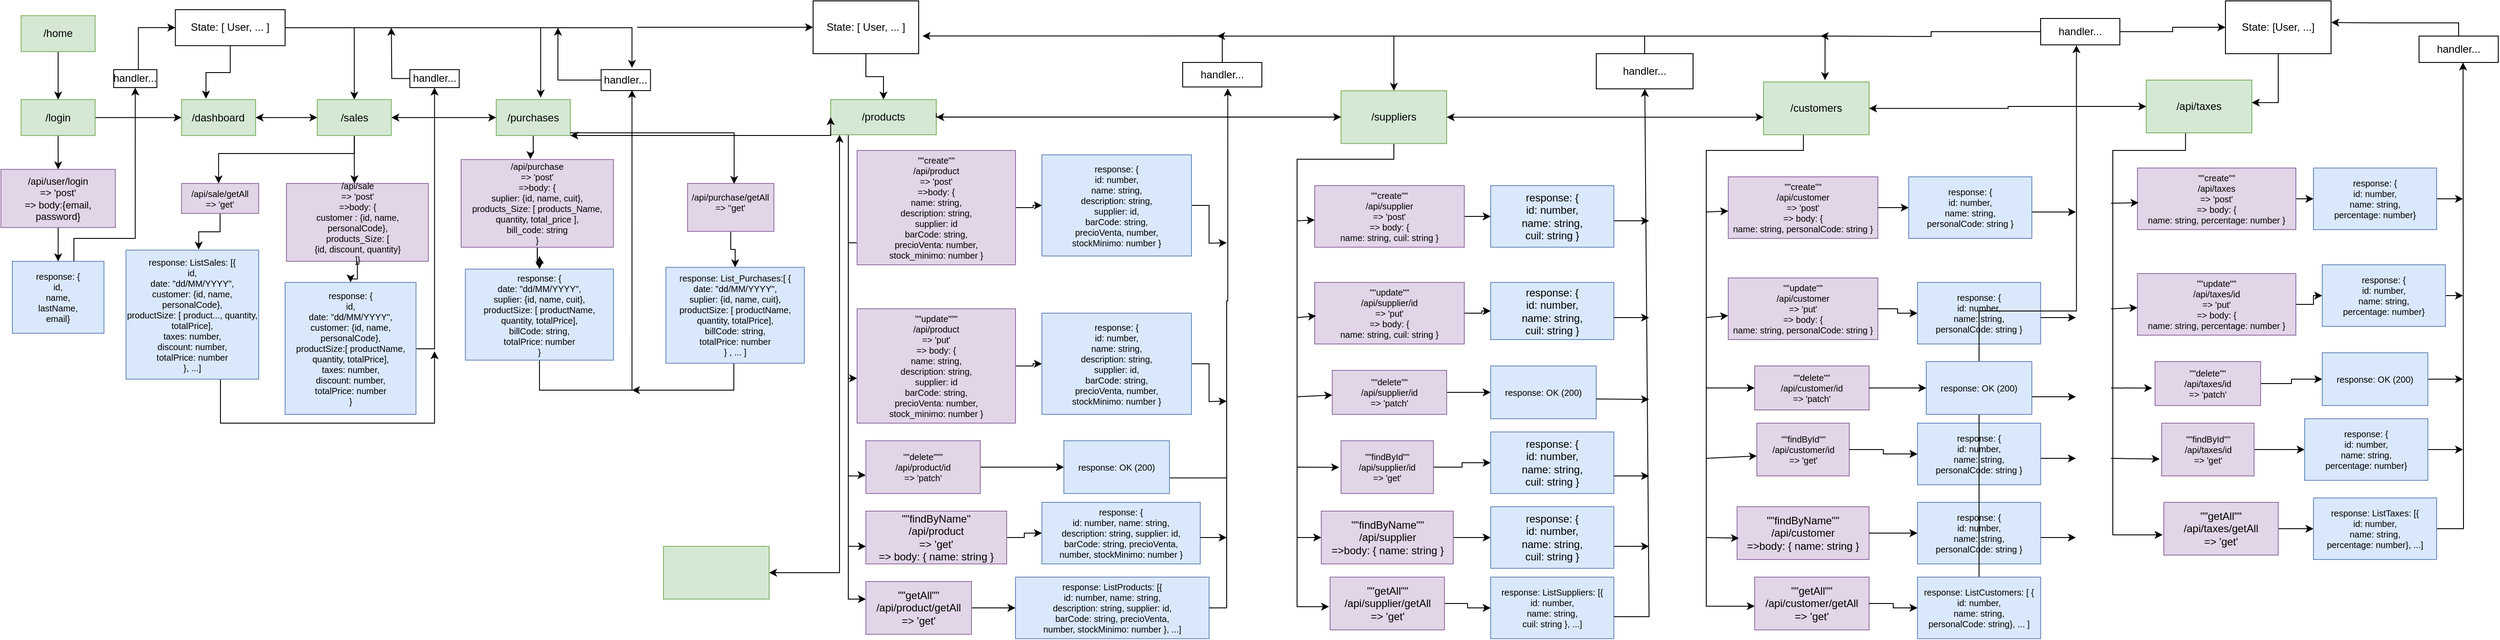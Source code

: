 <mxfile version="24.4.8" type="device">
  <diagram name="Page-1" id="dTon7C1wlRxbVaWyikY0">
    <mxGraphModel dx="2933" dy="1560" grid="1" gridSize="10" guides="1" tooltips="1" connect="1" arrows="1" fold="1" page="1" pageScale="1" pageWidth="1920" pageHeight="1200" math="0" shadow="0">
      <root>
        <mxCell id="0" />
        <mxCell id="1" parent="0" />
        <mxCell id="SY82mL4uzIX1fNqr7_6c-193" style="edgeStyle=orthogonalEdgeStyle;rounded=0;orthogonalLoop=1;jettySize=auto;html=1;entryX=-0.011;entryY=0.617;entryDx=0;entryDy=0;entryPerimeter=0;exitX=0.372;exitY=1.005;exitDx=0;exitDy=0;exitPerimeter=0;" edge="1" parent="1" source="SY82mL4uzIX1fNqr7_6c-186" target="SY82mL4uzIX1fNqr7_6c-191">
          <mxGeometry relative="1" as="geometry">
            <mxPoint x="2480" y="200" as="targetPoint" />
            <Array as="points">
              <mxPoint x="2525" y="190" />
              <mxPoint x="2442" y="190" />
              <mxPoint x="2442" y="627" />
            </Array>
          </mxGeometry>
        </mxCell>
        <mxCell id="SY82mL4uzIX1fNqr7_6c-186" value="/api/taxes" style="rounded=0;whiteSpace=wrap;html=1;fillColor=#d5e8d4;strokeColor=#82b366;" vertex="1" parent="1">
          <mxGeometry x="2480" y="110" width="120" height="60" as="geometry" />
        </mxCell>
        <mxCell id="SY82mL4uzIX1fNqr7_6c-207" value="" style="edgeStyle=orthogonalEdgeStyle;rounded=0;orthogonalLoop=1;jettySize=auto;html=1;" edge="1" parent="1" source="SY82mL4uzIX1fNqr7_6c-187" target="SY82mL4uzIX1fNqr7_6c-198">
          <mxGeometry relative="1" as="geometry" />
        </mxCell>
        <mxCell id="SY82mL4uzIX1fNqr7_6c-187" value="&quot;&quot;create&quot;&quot;&lt;div style=&quot;font-size: 10px;&quot;&gt;/api/taxes&lt;/div&gt;&lt;div style=&quot;font-size: 10px;&quot;&gt;=&amp;gt; &#39;post&#39;&lt;/div&gt;&lt;div style=&quot;font-size: 10px;&quot;&gt;=&amp;gt; body: {&lt;/div&gt;&lt;div style=&quot;font-size: 10px;&quot;&gt;name: string,&amp;nbsp;&lt;span style=&quot;background-color: initial;&quot;&gt;percentage: number&amp;nbsp;&lt;/span&gt;&lt;span style=&quot;background-color: initial;&quot;&gt;}&lt;/span&gt;&lt;/div&gt;" style="rounded=0;whiteSpace=wrap;html=1;fillColor=#e1d5e7;strokeColor=#9673a6;fontSize=10;" vertex="1" parent="1">
          <mxGeometry x="2470" y="210" width="180" height="70" as="geometry" />
        </mxCell>
        <mxCell id="SY82mL4uzIX1fNqr7_6c-206" value="" style="edgeStyle=orthogonalEdgeStyle;rounded=0;orthogonalLoop=1;jettySize=auto;html=1;" edge="1" parent="1" source="SY82mL4uzIX1fNqr7_6c-188" target="SY82mL4uzIX1fNqr7_6c-199">
          <mxGeometry relative="1" as="geometry" />
        </mxCell>
        <mxCell id="SY82mL4uzIX1fNqr7_6c-188" value="&quot;&quot;update&quot;&quot;&lt;div style=&quot;font-size: 10px;&quot;&gt;/api/taxes/id&lt;/div&gt;&lt;div style=&quot;font-size: 10px;&quot;&gt;=&amp;gt; &#39;put&#39;&lt;/div&gt;&lt;div style=&quot;font-size: 10px;&quot;&gt;=&amp;gt; body: {&lt;/div&gt;&lt;div style=&quot;font-size: 10px;&quot;&gt;name: string,&amp;nbsp;&lt;span style=&quot;background-color: initial;&quot;&gt;percentage: number&amp;nbsp;&lt;/span&gt;&lt;span style=&quot;background-color: initial;&quot;&gt;}&lt;/span&gt;&lt;/div&gt;" style="rounded=0;whiteSpace=wrap;html=1;fillColor=#e1d5e7;strokeColor=#9673a6;fontSize=10;" vertex="1" parent="1">
          <mxGeometry x="2470" y="330" width="180" height="70" as="geometry" />
        </mxCell>
        <mxCell id="SY82mL4uzIX1fNqr7_6c-203" value="" style="edgeStyle=orthogonalEdgeStyle;rounded=0;orthogonalLoop=1;jettySize=auto;html=1;" edge="1" parent="1" source="SY82mL4uzIX1fNqr7_6c-189" target="SY82mL4uzIX1fNqr7_6c-202">
          <mxGeometry relative="1" as="geometry" />
        </mxCell>
        <mxCell id="SY82mL4uzIX1fNqr7_6c-189" value="&quot;&quot;delete&quot;&quot;&lt;div style=&quot;font-size: 10px;&quot;&gt;/api/taxes/id&lt;/div&gt;&lt;div style=&quot;font-size: 10px;&quot;&gt;=&amp;gt; &#39;patch&#39;&lt;/div&gt;" style="rounded=0;whiteSpace=wrap;html=1;fillColor=#e1d5e7;strokeColor=#9673a6;fontSize=10;" vertex="1" parent="1">
          <mxGeometry x="2490" y="430" width="120" height="50" as="geometry" />
        </mxCell>
        <mxCell id="SY82mL4uzIX1fNqr7_6c-204" value="" style="edgeStyle=orthogonalEdgeStyle;rounded=0;orthogonalLoop=1;jettySize=auto;html=1;" edge="1" parent="1" source="SY82mL4uzIX1fNqr7_6c-190" target="SY82mL4uzIX1fNqr7_6c-200">
          <mxGeometry relative="1" as="geometry" />
        </mxCell>
        <mxCell id="SY82mL4uzIX1fNqr7_6c-190" value="&quot;&quot;findById&quot;&quot;&lt;div style=&quot;font-size: 10px;&quot;&gt;/api/taxes/id&lt;/div&gt;&lt;div style=&quot;font-size: 10px;&quot;&gt;=&amp;gt; &#39;get&#39;&lt;/div&gt;" style="rounded=0;whiteSpace=wrap;html=1;fillColor=#e1d5e7;strokeColor=#9673a6;fontSize=10;" vertex="1" parent="1">
          <mxGeometry x="2497.5" y="500" width="105" height="60" as="geometry" />
        </mxCell>
        <mxCell id="SY82mL4uzIX1fNqr7_6c-205" value="" style="edgeStyle=orthogonalEdgeStyle;rounded=0;orthogonalLoop=1;jettySize=auto;html=1;" edge="1" parent="1" source="SY82mL4uzIX1fNqr7_6c-191" target="SY82mL4uzIX1fNqr7_6c-201">
          <mxGeometry relative="1" as="geometry" />
        </mxCell>
        <mxCell id="SY82mL4uzIX1fNqr7_6c-191" value="&quot;&quot;getAll&quot;&quot;&lt;div&gt;/api/taxes/getAll&lt;/div&gt;&lt;div&gt;=&amp;gt; &#39;get&#39;&lt;span style=&quot;color: rgba(0, 0, 0, 0); font-family: monospace; font-size: 0px; text-align: start; text-wrap: nowrap; background-color: initial;&quot;&gt;%3CmxGraphModel%3E%3Croot%3E%3CmxCell%20id%3D%220%22%2F%3E%3CmxCell%20id%3D%221%22%20parent%3D%220%22%2F%3E%3CmxCell%20id%3D%222%22%20value%3D%22%26quot%3B%26quot%3BfindByName%26quot%3B%26quot%3B%26lt%3Bdiv%26gt%3B%2Fapi%2Fsupplier%26lt%3B%2Fdiv%26gt%3B%26lt%3Bdiv%26gt%3B%3D%26amp%3Bgt%3Bbody%3A%20%7B%20name%3A%20string%26amp%3Bnbsp%3B%26lt%3Bspan%20style%3D%26quot%3Bbackground-color%3A%20initial%3B%26quot%3B%26gt%3B%7D%26lt%3B%2Fspan%26gt%3B%26lt%3B%2Fdiv%26gt%3B%22%20style%3D%22rounded%3D0%3BwhiteSpace%3Dwrap%3Bhtml%3D1%3BfillColor%3D%23e1d5e7%3BstrokeColor%3D%239673a6%3B%22%20vertex%3D%221%22%20parent%3D%221%22%3E%3CmxGeometry%20x%3D%221542.5%22%20y%3D%22600%22%20width%3D%22150%22%20height%3D%2260%22%20as%3D%22geometry%22%2F%3E%3C%2FmxCell%3E%3C%2Froot%3E%3C%2FmxGraphModel%3E&lt;/span&gt;&lt;/div&gt;" style="rounded=0;whiteSpace=wrap;html=1;fillColor=#e1d5e7;strokeColor=#9673a6;" vertex="1" parent="1">
          <mxGeometry x="2500" y="590" width="130" height="60" as="geometry" />
        </mxCell>
        <mxCell id="SY82mL4uzIX1fNqr7_6c-192" style="edgeStyle=orthogonalEdgeStyle;rounded=0;orthogonalLoop=1;jettySize=auto;html=1;entryX=0;entryY=0.5;entryDx=0;entryDy=0;startArrow=classic;startFill=1;" edge="1" parent="1" source="SY82mL4uzIX1fNqr7_6c-138" target="SY82mL4uzIX1fNqr7_6c-186">
          <mxGeometry relative="1" as="geometry">
            <Array as="points">
              <mxPoint x="2323" y="142" />
              <mxPoint x="2323" y="140" />
            </Array>
          </mxGeometry>
        </mxCell>
        <mxCell id="SY82mL4uzIX1fNqr7_6c-194" value="" style="endArrow=classic;html=1;rounded=0;entryX=-0.021;entryY=0.68;entryDx=0;entryDy=0;entryPerimeter=0;" edge="1" parent="1" target="SY82mL4uzIX1fNqr7_6c-190">
          <mxGeometry width="50" height="50" relative="1" as="geometry">
            <mxPoint x="2440" y="540" as="sourcePoint" />
            <mxPoint x="2490" y="490" as="targetPoint" />
          </mxGeometry>
        </mxCell>
        <mxCell id="SY82mL4uzIX1fNqr7_6c-195" value="" style="endArrow=classic;html=1;rounded=0;entryX=-0.027;entryY=0.604;entryDx=0;entryDy=0;entryPerimeter=0;" edge="1" parent="1" target="SY82mL4uzIX1fNqr7_6c-189">
          <mxGeometry width="50" height="50" relative="1" as="geometry">
            <mxPoint x="2440" y="460" as="sourcePoint" />
            <mxPoint x="2490" y="410" as="targetPoint" />
          </mxGeometry>
        </mxCell>
        <mxCell id="SY82mL4uzIX1fNqr7_6c-196" value="" style="endArrow=classic;html=1;rounded=0;" edge="1" parent="1" target="SY82mL4uzIX1fNqr7_6c-188">
          <mxGeometry width="50" height="50" relative="1" as="geometry">
            <mxPoint x="2440" y="370" as="sourcePoint" />
            <mxPoint x="2490" y="320" as="targetPoint" />
          </mxGeometry>
        </mxCell>
        <mxCell id="SY82mL4uzIX1fNqr7_6c-197" value="" style="endArrow=classic;html=1;rounded=0;entryX=0.007;entryY=0.563;entryDx=0;entryDy=0;entryPerimeter=0;" edge="1" parent="1" target="SY82mL4uzIX1fNqr7_6c-187">
          <mxGeometry width="50" height="50" relative="1" as="geometry">
            <mxPoint x="2440" y="250" as="sourcePoint" />
            <mxPoint x="2490" y="200" as="targetPoint" />
          </mxGeometry>
        </mxCell>
        <mxCell id="SY82mL4uzIX1fNqr7_6c-212" style="edgeStyle=orthogonalEdgeStyle;rounded=0;orthogonalLoop=1;jettySize=auto;html=1;" edge="1" parent="1" source="SY82mL4uzIX1fNqr7_6c-198">
          <mxGeometry relative="1" as="geometry">
            <mxPoint x="2840" y="245" as="targetPoint" />
          </mxGeometry>
        </mxCell>
        <mxCell id="SY82mL4uzIX1fNqr7_6c-198" value="response: {&lt;div style=&quot;font-size: 10px;&quot;&gt;id: number,&lt;br style=&quot;font-size: 10px;&quot;&gt;&lt;div style=&quot;font-size: 10px;&quot;&gt;name: string,&lt;/div&gt;&lt;div style=&quot;font-size: 10px;&quot;&gt;&lt;span style=&quot;background-color: initial;&quot;&gt;percentage&lt;/span&gt;: number&lt;span style=&quot;background-color: initial; font-size: 10px;&quot;&gt;}&lt;/span&gt;&lt;/div&gt;&lt;/div&gt;" style="rounded=0;whiteSpace=wrap;html=1;fillColor=#dae8fc;strokeColor=#6c8ebf;fontSize=10;" vertex="1" parent="1">
          <mxGeometry x="2670" y="210" width="140" height="70" as="geometry" />
        </mxCell>
        <mxCell id="SY82mL4uzIX1fNqr7_6c-211" style="edgeStyle=orthogonalEdgeStyle;rounded=0;orthogonalLoop=1;jettySize=auto;html=1;" edge="1" parent="1" source="SY82mL4uzIX1fNqr7_6c-199">
          <mxGeometry relative="1" as="geometry">
            <mxPoint x="2840" y="355" as="targetPoint" />
          </mxGeometry>
        </mxCell>
        <mxCell id="SY82mL4uzIX1fNqr7_6c-199" value="response: {&lt;div style=&quot;font-size: 10px;&quot;&gt;id: number,&lt;br style=&quot;font-size: 10px;&quot;&gt;&lt;div style=&quot;font-size: 10px;&quot;&gt;name: string,&lt;/div&gt;&lt;div style=&quot;font-size: 10px;&quot;&gt;&lt;span style=&quot;background-color: initial;&quot;&gt;percentage&lt;/span&gt;: number&lt;span style=&quot;background-color: initial; font-size: 10px;&quot;&gt;}&lt;/span&gt;&lt;/div&gt;&lt;/div&gt;" style="rounded=0;whiteSpace=wrap;html=1;fillColor=#dae8fc;strokeColor=#6c8ebf;fontSize=10;" vertex="1" parent="1">
          <mxGeometry x="2680" y="320" width="140" height="70" as="geometry" />
        </mxCell>
        <mxCell id="SY82mL4uzIX1fNqr7_6c-209" style="edgeStyle=orthogonalEdgeStyle;rounded=0;orthogonalLoop=1;jettySize=auto;html=1;" edge="1" parent="1" source="SY82mL4uzIX1fNqr7_6c-200">
          <mxGeometry relative="1" as="geometry">
            <mxPoint x="2840" y="530" as="targetPoint" />
          </mxGeometry>
        </mxCell>
        <mxCell id="SY82mL4uzIX1fNqr7_6c-200" value="response: {&lt;div style=&quot;font-size: 10px;&quot;&gt;id: number,&lt;br style=&quot;font-size: 10px;&quot;&gt;&lt;div style=&quot;font-size: 10px;&quot;&gt;name: string,&lt;/div&gt;&lt;div style=&quot;font-size: 10px;&quot;&gt;&lt;span style=&quot;background-color: initial;&quot;&gt;percentage&lt;/span&gt;: number&lt;span style=&quot;background-color: initial; font-size: 10px;&quot;&gt;}&lt;/span&gt;&lt;/div&gt;&lt;/div&gt;" style="rounded=0;whiteSpace=wrap;html=1;fillColor=#dae8fc;strokeColor=#6c8ebf;fontSize=10;" vertex="1" parent="1">
          <mxGeometry x="2660" y="495" width="140" height="70" as="geometry" />
        </mxCell>
        <mxCell id="SY82mL4uzIX1fNqr7_6c-208" style="edgeStyle=orthogonalEdgeStyle;rounded=0;orthogonalLoop=1;jettySize=auto;html=1;" edge="1" parent="1" source="SY82mL4uzIX1fNqr7_6c-201">
          <mxGeometry relative="1" as="geometry">
            <mxPoint x="2840" y="90" as="targetPoint" />
          </mxGeometry>
        </mxCell>
        <mxCell id="SY82mL4uzIX1fNqr7_6c-201" value="response: ListTaxes: [{&lt;div style=&quot;font-size: 10px;&quot;&gt;id: number,&lt;br style=&quot;font-size: 10px;&quot;&gt;&lt;div style=&quot;font-size: 10px;&quot;&gt;name: string,&lt;/div&gt;&lt;div style=&quot;font-size: 10px;&quot;&gt;&lt;span style=&quot;background-color: initial;&quot;&gt;percentage&lt;/span&gt;: number&lt;span style=&quot;background-color: initial; font-size: 10px;&quot;&gt;}, ...]&lt;/span&gt;&lt;/div&gt;&lt;/div&gt;" style="rounded=0;whiteSpace=wrap;html=1;fillColor=#dae8fc;strokeColor=#6c8ebf;fontSize=10;" vertex="1" parent="1">
          <mxGeometry x="2670" y="585" width="140" height="70" as="geometry" />
        </mxCell>
        <mxCell id="SY82mL4uzIX1fNqr7_6c-210" style="edgeStyle=orthogonalEdgeStyle;rounded=0;orthogonalLoop=1;jettySize=auto;html=1;" edge="1" parent="1" source="SY82mL4uzIX1fNqr7_6c-202">
          <mxGeometry relative="1" as="geometry">
            <mxPoint x="2840" y="450" as="targetPoint" />
          </mxGeometry>
        </mxCell>
        <mxCell id="SY82mL4uzIX1fNqr7_6c-202" value="response: OK (200)" style="rounded=0;whiteSpace=wrap;html=1;fillColor=#dae8fc;strokeColor=#6c8ebf;fontSize=10;" vertex="1" parent="1">
          <mxGeometry x="2680" y="420" width="120" height="60" as="geometry" />
        </mxCell>
        <mxCell id="SY82mL4uzIX1fNqr7_6c-185" value="" style="group;movable=1;resizable=1;rotatable=1;deletable=1;editable=1;locked=0;connectable=1;" vertex="1" connectable="0" parent="1">
          <mxGeometry x="65" y="20" width="2375" height="725" as="geometry" />
        </mxCell>
        <mxCell id="SY82mL4uzIX1fNqr7_6c-150" value="" style="group" vertex="1" connectable="0" parent="SY82mL4uzIX1fNqr7_6c-185">
          <mxGeometry width="2100" height="725" as="geometry" />
        </mxCell>
        <mxCell id="SY82mL4uzIX1fNqr7_6c-60" value="" style="group" vertex="1" connectable="0" parent="SY82mL4uzIX1fNqr7_6c-150">
          <mxGeometry y="10" width="890" height="490" as="geometry" />
        </mxCell>
        <mxCell id="SY82mL4uzIX1fNqr7_6c-8" value="" style="edgeStyle=orthogonalEdgeStyle;rounded=0;orthogonalLoop=1;jettySize=auto;html=1;" edge="1" parent="SY82mL4uzIX1fNqr7_6c-60" source="SY82mL4uzIX1fNqr7_6c-1" target="SY82mL4uzIX1fNqr7_6c-7">
          <mxGeometry relative="1" as="geometry" />
        </mxCell>
        <mxCell id="SY82mL4uzIX1fNqr7_6c-52" style="edgeStyle=orthogonalEdgeStyle;rounded=0;orthogonalLoop=1;jettySize=auto;html=1;entryX=0;entryY=0.5;entryDx=0;entryDy=0;" edge="1" parent="SY82mL4uzIX1fNqr7_6c-60" source="SY82mL4uzIX1fNqr7_6c-1" target="SY82mL4uzIX1fNqr7_6c-4">
          <mxGeometry relative="1" as="geometry" />
        </mxCell>
        <mxCell id="SY82mL4uzIX1fNqr7_6c-1" value="/login" style="rounded=0;whiteSpace=wrap;html=1;fillColor=#d5e8d4;strokeColor=#82b366;" vertex="1" parent="SY82mL4uzIX1fNqr7_6c-60">
          <mxGeometry y="102.174" width="84.143" height="40.87" as="geometry" />
        </mxCell>
        <mxCell id="SY82mL4uzIX1fNqr7_6c-3" value="" style="edgeStyle=orthogonalEdgeStyle;rounded=0;orthogonalLoop=1;jettySize=auto;html=1;" edge="1" parent="SY82mL4uzIX1fNqr7_6c-60" source="SY82mL4uzIX1fNqr7_6c-2" target="SY82mL4uzIX1fNqr7_6c-1">
          <mxGeometry relative="1" as="geometry" />
        </mxCell>
        <mxCell id="SY82mL4uzIX1fNqr7_6c-2" value="/home" style="rounded=0;whiteSpace=wrap;html=1;fillColor=#d5e8d4;strokeColor=#82b366;" vertex="1" parent="SY82mL4uzIX1fNqr7_6c-60">
          <mxGeometry y="6.812" width="84.143" height="40.87" as="geometry" />
        </mxCell>
        <mxCell id="SY82mL4uzIX1fNqr7_6c-4" value="/dashboard" style="rounded=0;whiteSpace=wrap;html=1;fillColor=#d5e8d4;strokeColor=#82b366;" vertex="1" parent="SY82mL4uzIX1fNqr7_6c-60">
          <mxGeometry x="182.311" y="102.174" width="84.143" height="40.87" as="geometry" />
        </mxCell>
        <mxCell id="SY82mL4uzIX1fNqr7_6c-10" value="" style="edgeStyle=orthogonalEdgeStyle;rounded=0;orthogonalLoop=1;jettySize=auto;html=1;" edge="1" parent="SY82mL4uzIX1fNqr7_6c-60" source="SY82mL4uzIX1fNqr7_6c-7" target="SY82mL4uzIX1fNqr7_6c-9">
          <mxGeometry relative="1" as="geometry" />
        </mxCell>
        <mxCell id="SY82mL4uzIX1fNqr7_6c-7" value="/api/user/login&lt;div style=&quot;font-size: 11px;&quot;&gt;=&amp;gt; &#39;post&#39;&lt;/div&gt;&lt;div style=&quot;font-size: 11px;&quot;&gt;=&amp;gt; body:{&lt;span style=&quot;background-color: initial; font-size: 11px;&quot;&gt;email, password&lt;/span&gt;&lt;span style=&quot;background-color: initial; font-size: 11px;&quot;&gt;}&lt;/span&gt;&lt;/div&gt;" style="rounded=0;whiteSpace=wrap;html=1;fillColor=#e1d5e7;strokeColor=#9673a6;fontSize=11;" vertex="1" parent="SY82mL4uzIX1fNqr7_6c-60">
          <mxGeometry x="-22.93" y="181.52" width="130" height="66.09" as="geometry" />
        </mxCell>
        <mxCell id="SY82mL4uzIX1fNqr7_6c-11" style="edgeStyle=orthogonalEdgeStyle;rounded=0;orthogonalLoop=1;jettySize=auto;html=1;entryX=0.5;entryY=1;entryDx=0;entryDy=0;" edge="1" parent="SY82mL4uzIX1fNqr7_6c-60" source="SY82mL4uzIX1fNqr7_6c-9" target="SY82mL4uzIX1fNqr7_6c-13">
          <mxGeometry relative="1" as="geometry">
            <mxPoint x="-35.06" y="143.043" as="targetPoint" />
            <Array as="points">
              <mxPoint x="60" y="260" />
              <mxPoint x="130" y="260" />
            </Array>
          </mxGeometry>
        </mxCell>
        <mxCell id="SY82mL4uzIX1fNqr7_6c-9" value="response: {&lt;div style=&quot;font-size: 10px;&quot;&gt;id,&lt;/div&gt;&lt;div style=&quot;font-size: 10px;&quot;&gt;name,&lt;/div&gt;&lt;div style=&quot;font-size: 10px;&quot;&gt;lastName,&lt;/div&gt;&lt;div style=&quot;font-size: 10px;&quot;&gt;email}&lt;/div&gt;" style="rounded=0;whiteSpace=wrap;html=1;fillColor=#dae8fc;strokeColor=#6c8ebf;fontSize=10;" vertex="1" parent="SY82mL4uzIX1fNqr7_6c-60">
          <mxGeometry x="-10" y="286.09" width="104.14" height="81.74" as="geometry" />
        </mxCell>
        <mxCell id="SY82mL4uzIX1fNqr7_6c-32" style="edgeStyle=orthogonalEdgeStyle;rounded=0;orthogonalLoop=1;jettySize=auto;html=1;entryX=0;entryY=0.5;entryDx=0;entryDy=0;" edge="1" parent="SY82mL4uzIX1fNqr7_6c-60" source="SY82mL4uzIX1fNqr7_6c-13" target="SY82mL4uzIX1fNqr7_6c-15">
          <mxGeometry relative="1" as="geometry">
            <mxPoint x="136.733" y="20.435" as="targetPoint" />
            <Array as="points">
              <mxPoint x="133.227" y="20.435" />
            </Array>
          </mxGeometry>
        </mxCell>
        <mxCell id="SY82mL4uzIX1fNqr7_6c-13" value="handler..." style="rounded=0;whiteSpace=wrap;html=1;" vertex="1" parent="SY82mL4uzIX1fNqr7_6c-60">
          <mxGeometry x="105.179" y="68.116" width="49.084" height="20.435" as="geometry" />
        </mxCell>
        <mxCell id="SY82mL4uzIX1fNqr7_6c-16" style="edgeStyle=orthogonalEdgeStyle;rounded=0;orthogonalLoop=1;jettySize=auto;html=1;entryX=0.33;entryY=-0.026;entryDx=0;entryDy=0;entryPerimeter=0;" edge="1" parent="SY82mL4uzIX1fNqr7_6c-60" source="SY82mL4uzIX1fNqr7_6c-15" target="SY82mL4uzIX1fNqr7_6c-4">
          <mxGeometry relative="1" as="geometry">
            <mxPoint x="245.418" y="95.362" as="targetPoint" />
            <Array as="points" />
          </mxGeometry>
        </mxCell>
        <mxCell id="SY82mL4uzIX1fNqr7_6c-34" style="edgeStyle=orthogonalEdgeStyle;rounded=0;orthogonalLoop=1;jettySize=auto;html=1;entryX=0.5;entryY=0;entryDx=0;entryDy=0;" edge="1" parent="SY82mL4uzIX1fNqr7_6c-60" source="SY82mL4uzIX1fNqr7_6c-15" target="SY82mL4uzIX1fNqr7_6c-21">
          <mxGeometry relative="1" as="geometry" />
        </mxCell>
        <mxCell id="SY82mL4uzIX1fNqr7_6c-51" style="edgeStyle=orthogonalEdgeStyle;rounded=0;orthogonalLoop=1;jettySize=auto;html=1;entryX=0.625;entryY=-0.086;entryDx=0;entryDy=0;entryPerimeter=0;" edge="1" parent="SY82mL4uzIX1fNqr7_6c-60" source="SY82mL4uzIX1fNqr7_6c-15" target="SY82mL4uzIX1fNqr7_6c-48">
          <mxGeometry relative="1" as="geometry">
            <mxPoint x="694.183" y="20.435" as="targetPoint" />
          </mxGeometry>
        </mxCell>
        <mxCell id="SY82mL4uzIX1fNqr7_6c-15" value="State: [&amp;nbsp;&lt;span style=&quot;background-color: initial;&quot;&gt;User, ... ]&lt;/span&gt;" style="rounded=0;whiteSpace=wrap;html=1;" vertex="1" parent="SY82mL4uzIX1fNqr7_6c-60">
          <mxGeometry x="175.3" width="124.7" height="40.87" as="geometry" />
        </mxCell>
        <mxCell id="SY82mL4uzIX1fNqr7_6c-24" value="" style="edgeStyle=orthogonalEdgeStyle;rounded=0;orthogonalLoop=1;jettySize=auto;html=1;entryX=0.479;entryY=-0.002;entryDx=0;entryDy=0;entryPerimeter=0;" edge="1" parent="SY82mL4uzIX1fNqr7_6c-60" source="SY82mL4uzIX1fNqr7_6c-21" target="SY82mL4uzIX1fNqr7_6c-23">
          <mxGeometry relative="1" as="geometry" />
        </mxCell>
        <mxCell id="SY82mL4uzIX1fNqr7_6c-39" style="edgeStyle=orthogonalEdgeStyle;rounded=0;orthogonalLoop=1;jettySize=auto;html=1;entryX=0.48;entryY=0;entryDx=0;entryDy=0;entryPerimeter=0;" edge="1" parent="SY82mL4uzIX1fNqr7_6c-60" source="SY82mL4uzIX1fNqr7_6c-21" target="SY82mL4uzIX1fNqr7_6c-36">
          <mxGeometry relative="1" as="geometry">
            <mxPoint x="238.406" y="183.913" as="targetPoint" />
            <Array as="points">
              <mxPoint x="378.645" y="163.478" />
              <mxPoint x="224.382" y="163.478" />
            </Array>
          </mxGeometry>
        </mxCell>
        <mxCell id="SY82mL4uzIX1fNqr7_6c-42" style="edgeStyle=orthogonalEdgeStyle;rounded=0;orthogonalLoop=1;jettySize=auto;html=1;entryX=0;entryY=0.5;entryDx=0;entryDy=0;startArrow=classic;startFill=1;" edge="1" parent="SY82mL4uzIX1fNqr7_6c-60" source="SY82mL4uzIX1fNqr7_6c-21" target="SY82mL4uzIX1fNqr7_6c-35">
          <mxGeometry relative="1" as="geometry" />
        </mxCell>
        <mxCell id="SY82mL4uzIX1fNqr7_6c-21" value="/sales" style="rounded=0;whiteSpace=wrap;html=1;fillColor=#d5e8d4;strokeColor=#82b366;" vertex="1" parent="SY82mL4uzIX1fNqr7_6c-60">
          <mxGeometry x="336.574" y="102.174" width="84.143" height="40.87" as="geometry" />
        </mxCell>
        <mxCell id="SY82mL4uzIX1fNqr7_6c-46" value="" style="edgeStyle=orthogonalEdgeStyle;rounded=0;orthogonalLoop=1;jettySize=auto;html=1;" edge="1" parent="SY82mL4uzIX1fNqr7_6c-60" source="SY82mL4uzIX1fNqr7_6c-23" target="SY82mL4uzIX1fNqr7_6c-25">
          <mxGeometry relative="1" as="geometry" />
        </mxCell>
        <mxCell id="SY82mL4uzIX1fNqr7_6c-23" value="/api/sale&#xa;=&amp;gt; &#39;post&#39;&#xa;=&amp;gt;body: {&#xa;customer : {id, name, personalCode},&#xa;products_Size: [&#xa;{id, discount, quantity}&#xa;]}" style="rounded=0;fillColor=#e1d5e7;strokeColor=#9673a6;html=1;whiteSpace=wrap;fontSize=10;" vertex="1" parent="SY82mL4uzIX1fNqr7_6c-60">
          <mxGeometry x="301.514" y="197.536" width="161.275" height="88.551" as="geometry" />
        </mxCell>
        <mxCell id="SY82mL4uzIX1fNqr7_6c-29" style="edgeStyle=orthogonalEdgeStyle;rounded=0;orthogonalLoop=1;jettySize=auto;html=1;entryX=0.5;entryY=1;entryDx=0;entryDy=0;" edge="1" parent="SY82mL4uzIX1fNqr7_6c-60" target="SY82mL4uzIX1fNqr7_6c-27">
          <mxGeometry relative="1" as="geometry">
            <mxPoint x="469.801" y="95.362" as="targetPoint" />
            <mxPoint x="350.598" y="385.489" as="sourcePoint" />
            <Array as="points">
              <mxPoint x="469.801" y="385.536" />
            </Array>
          </mxGeometry>
        </mxCell>
        <mxCell id="SY82mL4uzIX1fNqr7_6c-25" value="response: {&lt;div style=&quot;font-size: 10px;&quot;&gt;id,&lt;br style=&quot;font-size: 10px;&quot;&gt;&lt;div style=&quot;font-size: 10px;&quot;&gt;date: &quot;dd/MM/YYYY&quot;,&lt;/div&gt;&lt;div style=&quot;font-size: 10px;&quot;&gt;customer: {id, name, personalCode},&lt;/div&gt;&lt;div style=&quot;font-size: 10px;&quot;&gt;productSize:[ productName, quantity, totalPrice],&lt;/div&gt;&lt;div style=&quot;font-size: 10px;&quot;&gt;taxes: number,&lt;/div&gt;&lt;div style=&quot;font-size: 10px;&quot;&gt;&lt;span style=&quot;background-color: initial; font-size: 10px;&quot;&gt;discount: number,&lt;/span&gt;&lt;/div&gt;&lt;div style=&quot;font-size: 10px;&quot;&gt;&lt;span style=&quot;background-color: initial; font-size: 10px;&quot;&gt;totalPrice: number&lt;/span&gt;&lt;/div&gt;&lt;div style=&quot;font-size: 10px;&quot;&gt;&lt;span style=&quot;background-color: initial; font-size: 10px;&quot;&gt;}&lt;/span&gt;&lt;/div&gt;&lt;/div&gt;" style="rounded=0;whiteSpace=wrap;html=1;fillColor=#dae8fc;strokeColor=#6c8ebf;fontSize=10;" vertex="1" parent="SY82mL4uzIX1fNqr7_6c-60">
          <mxGeometry x="300" y="310" width="148.76" height="150" as="geometry" />
        </mxCell>
        <mxCell id="SY82mL4uzIX1fNqr7_6c-27" value="handler..." style="rounded=0;whiteSpace=wrap;html=1;" vertex="1" parent="SY82mL4uzIX1fNqr7_6c-60">
          <mxGeometry x="441.753" y="68.116" width="56.096" height="20.435" as="geometry" />
        </mxCell>
        <mxCell id="SY82mL4uzIX1fNqr7_6c-33" style="edgeStyle=orthogonalEdgeStyle;rounded=0;orthogonalLoop=1;jettySize=auto;html=1;" edge="1" parent="SY82mL4uzIX1fNqr7_6c-60" source="SY82mL4uzIX1fNqr7_6c-27">
          <mxGeometry relative="1" as="geometry">
            <mxPoint x="420.717" y="20.435" as="targetPoint" />
          </mxGeometry>
        </mxCell>
        <mxCell id="SY82mL4uzIX1fNqr7_6c-22" value="" style="rounded=0;orthogonalLoop=1;jettySize=auto;html=1;elbow=vertical;flowAnimation=0;strokeColor=default;curved=0;startArrow=classic;startFill=1;" edge="1" parent="SY82mL4uzIX1fNqr7_6c-60" source="SY82mL4uzIX1fNqr7_6c-4" target="SY82mL4uzIX1fNqr7_6c-21">
          <mxGeometry relative="1" as="geometry" />
        </mxCell>
        <mxCell id="SY82mL4uzIX1fNqr7_6c-53" value="" style="edgeStyle=orthogonalEdgeStyle;rounded=0;orthogonalLoop=1;jettySize=auto;html=1;entryX=0.455;entryY=-0.004;entryDx=0;entryDy=0;entryPerimeter=0;" edge="1" parent="SY82mL4uzIX1fNqr7_6c-60" source="SY82mL4uzIX1fNqr7_6c-35" target="SY82mL4uzIX1fNqr7_6c-44">
          <mxGeometry relative="1" as="geometry" />
        </mxCell>
        <mxCell id="SY82mL4uzIX1fNqr7_6c-35" value="/purchases" style="rounded=0;whiteSpace=wrap;html=1;fillColor=#d5e8d4;strokeColor=#82b366;" vertex="1" parent="SY82mL4uzIX1fNqr7_6c-60">
          <mxGeometry x="539.92" y="102.174" width="84.143" height="40.87" as="geometry" />
        </mxCell>
        <mxCell id="SY82mL4uzIX1fNqr7_6c-38" value="" style="edgeStyle=orthogonalEdgeStyle;rounded=0;orthogonalLoop=1;jettySize=auto;html=1;entryX=0.548;entryY=-0.004;entryDx=0;entryDy=0;entryPerimeter=0;" edge="1" parent="SY82mL4uzIX1fNqr7_6c-60" source="SY82mL4uzIX1fNqr7_6c-36" target="SY82mL4uzIX1fNqr7_6c-37">
          <mxGeometry relative="1" as="geometry" />
        </mxCell>
        <mxCell id="SY82mL4uzIX1fNqr7_6c-36" value="/api/sale/getAll&lt;div style=&quot;font-size: 10px;&quot;&gt;=&amp;gt; &#39;get&#39;&lt;/div&gt;" style="rounded=0;whiteSpace=wrap;html=1;fillColor=#e1d5e7;strokeColor=#9673a6;fontSize=10;" vertex="1" parent="SY82mL4uzIX1fNqr7_6c-60">
          <mxGeometry x="182.311" y="197.536" width="87.649" height="34.058" as="geometry" />
        </mxCell>
        <mxCell id="SY82mL4uzIX1fNqr7_6c-41" style="edgeStyle=orthogonalEdgeStyle;rounded=0;orthogonalLoop=1;jettySize=auto;html=1;" edge="1" parent="SY82mL4uzIX1fNqr7_6c-60" source="SY82mL4uzIX1fNqr7_6c-37">
          <mxGeometry relative="1" as="geometry">
            <mxPoint x="469.801" y="388.261" as="targetPoint" />
            <Array as="points">
              <mxPoint x="226.486" y="470" />
            </Array>
          </mxGeometry>
        </mxCell>
        <mxCell id="SY82mL4uzIX1fNqr7_6c-37" value="&lt;div style=&quot;font-size: 10px;&quot;&gt;&lt;span style=&quot;background-color: initial; font-size: 10px;&quot;&gt;&lt;font style=&quot;font-size: 10px;&quot;&gt;response: ListSales: [{&lt;/font&gt;&lt;/span&gt;&lt;/div&gt;&lt;div style=&quot;font-size: 10px;&quot;&gt;&lt;font style=&quot;font-size: 10px;&quot;&gt;id,&lt;/font&gt;&lt;/div&gt;&lt;div style=&quot;font-size: 10px;&quot;&gt;&lt;font style=&quot;font-size: 10px;&quot;&gt;date: &quot;dd/MM/YYYY&quot;,&lt;/font&gt;&lt;/div&gt;&lt;div style=&quot;font-size: 10px;&quot;&gt;&lt;font style=&quot;font-size: 10px;&quot;&gt;customer: {id, name, personalCode},&lt;/font&gt;&lt;/div&gt;&lt;div style=&quot;font-size: 10px;&quot;&gt;&lt;font style=&quot;font-size: 10px;&quot;&gt;productSize: [ product..., quantity, totalPrice],&lt;/font&gt;&lt;/div&gt;&lt;div style=&quot;font-size: 10px;&quot;&gt;&lt;font style=&quot;font-size: 10px;&quot;&gt;taxes: number,&lt;/font&gt;&lt;/div&gt;&lt;div style=&quot;font-size: 10px;&quot;&gt;&lt;font style=&quot;font-size: 10px;&quot;&gt;discount: number,&lt;/font&gt;&lt;/div&gt;&lt;div style=&quot;font-size: 10px;&quot;&gt;&lt;font style=&quot;font-size: 10px;&quot;&gt;totalPrice: number&lt;/font&gt;&lt;/div&gt;&lt;div style=&quot;font-size: 10px;&quot;&gt;&lt;font style=&quot;font-size: 10px;&quot;&gt;}, ...]&lt;/font&gt;&lt;/div&gt;" style="rounded=0;whiteSpace=wrap;html=1;fillColor=#dae8fc;strokeColor=#6c8ebf;align=center;fontSize=10;" vertex="1" parent="SY82mL4uzIX1fNqr7_6c-60">
          <mxGeometry x="119.2" y="273.26" width="150.76" height="146.74" as="geometry" />
        </mxCell>
        <mxCell id="SY82mL4uzIX1fNqr7_6c-43" style="edgeStyle=orthogonalEdgeStyle;rounded=0;orthogonalLoop=1;jettySize=auto;html=1;entryX=0.6;entryY=-0.056;entryDx=0;entryDy=0;entryPerimeter=0;" edge="1" parent="SY82mL4uzIX1fNqr7_6c-60" source="SY82mL4uzIX1fNqr7_6c-15" target="SY82mL4uzIX1fNqr7_6c-35">
          <mxGeometry relative="1" as="geometry" />
        </mxCell>
        <mxCell id="SY82mL4uzIX1fNqr7_6c-47" value="" style="edgeStyle=orthogonalEdgeStyle;rounded=0;orthogonalLoop=1;jettySize=auto;html=1;" edge="1" parent="SY82mL4uzIX1fNqr7_6c-60" source="SY82mL4uzIX1fNqr7_6c-44" target="SY82mL4uzIX1fNqr7_6c-45">
          <mxGeometry relative="1" as="geometry" />
        </mxCell>
        <mxCell id="SY82mL4uzIX1fNqr7_6c-66" style="edgeStyle=orthogonalEdgeStyle;rounded=0;orthogonalLoop=1;jettySize=auto;html=1;" edge="1" parent="SY82mL4uzIX1fNqr7_6c-60" source="SY82mL4uzIX1fNqr7_6c-44">
          <mxGeometry relative="1" as="geometry">
            <mxPoint x="589.005" y="280" as="targetPoint" />
          </mxGeometry>
        </mxCell>
        <mxCell id="SY82mL4uzIX1fNqr7_6c-44" value="/api/purchase&lt;div style=&quot;font-size: 10px;&quot;&gt;=&amp;gt; &#39;post&#39;&lt;/div&gt;&lt;div style=&quot;font-size: 10px;&quot;&gt;=&amp;gt;body: {&lt;/div&gt;&lt;div style=&quot;font-size: 10px;&quot;&gt;suplier: {id, name, cuit},&lt;/div&gt;&lt;div style=&quot;font-size: 10px;&quot;&gt;products_Size: [ products_Name, quantity, total_price ],&lt;/div&gt;&lt;div style=&quot;font-size: 10px;&quot;&gt;bill_code: string&lt;/div&gt;&lt;div style=&quot;font-size: 10px;&quot;&gt;}&lt;/div&gt;" style="rounded=0;whiteSpace=wrap;html=1;fillColor=#e1d5e7;strokeColor=#9673a6;fontSize=10;" vertex="1" parent="SY82mL4uzIX1fNqr7_6c-60">
          <mxGeometry x="500" y="170.29" width="173.15" height="99.71" as="geometry" />
        </mxCell>
        <mxCell id="SY82mL4uzIX1fNqr7_6c-49" style="edgeStyle=orthogonalEdgeStyle;rounded=0;orthogonalLoop=1;jettySize=auto;html=1;entryX=0.625;entryY=0.977;entryDx=0;entryDy=0;entryPerimeter=0;" edge="1" parent="SY82mL4uzIX1fNqr7_6c-60" source="SY82mL4uzIX1fNqr7_6c-45" target="SY82mL4uzIX1fNqr7_6c-48">
          <mxGeometry relative="1" as="geometry">
            <mxPoint x="694.183" y="102.174" as="targetPoint" />
            <Array as="points">
              <mxPoint x="589.004" y="432.536" />
              <mxPoint x="694.183" y="432.536" />
            </Array>
          </mxGeometry>
        </mxCell>
        <mxCell id="SY82mL4uzIX1fNqr7_6c-45" value="response: {&lt;div style=&quot;font-size: 10px;&quot;&gt;date: &quot;dd/MM/YYYY&quot;,&lt;/div&gt;&lt;div style=&quot;font-size: 10px;&quot;&gt;suplier: {id, name, cuit},&lt;/div&gt;&lt;div style=&quot;font-size: 10px;&quot;&gt;productSize: [ productName, quantity, totalPrice],&lt;/div&gt;&lt;div style=&quot;font-size: 10px;&quot;&gt;billCode: string,&lt;/div&gt;&lt;div style=&quot;font-size: 10px;&quot;&gt;totalPrice: number&lt;/div&gt;&lt;div style=&quot;font-size: 10px;&quot;&gt;}&lt;/div&gt;" style="rounded=0;whiteSpace=wrap;html=1;fillColor=#dae8fc;strokeColor=#6c8ebf;fontSize=10;" vertex="1" parent="SY82mL4uzIX1fNqr7_6c-60">
          <mxGeometry x="504.86" y="294.89" width="168.29" height="103.48" as="geometry" />
        </mxCell>
        <mxCell id="SY82mL4uzIX1fNqr7_6c-50" style="edgeStyle=orthogonalEdgeStyle;rounded=0;orthogonalLoop=1;jettySize=auto;html=1;exitX=0;exitY=0.5;exitDx=0;exitDy=0;" edge="1" parent="SY82mL4uzIX1fNqr7_6c-60" source="SY82mL4uzIX1fNqr7_6c-48">
          <mxGeometry relative="1" as="geometry">
            <mxPoint x="610.04" y="20.435" as="targetPoint" />
            <Array as="points">
              <mxPoint x="610.04" y="80.377" />
            </Array>
          </mxGeometry>
        </mxCell>
        <mxCell id="SY82mL4uzIX1fNqr7_6c-48" value="handler..." style="rounded=0;whiteSpace=wrap;html=1;" vertex="1" parent="SY82mL4uzIX1fNqr7_6c-60">
          <mxGeometry x="659.124" y="68.116" width="56.096" height="23.841" as="geometry" />
        </mxCell>
        <mxCell id="SY82mL4uzIX1fNqr7_6c-56" value="" style="edgeStyle=orthogonalEdgeStyle;rounded=0;orthogonalLoop=1;jettySize=auto;html=1;" edge="1" parent="SY82mL4uzIX1fNqr7_6c-60" source="SY82mL4uzIX1fNqr7_6c-54" target="SY82mL4uzIX1fNqr7_6c-55">
          <mxGeometry relative="1" as="geometry" />
        </mxCell>
        <mxCell id="SY82mL4uzIX1fNqr7_6c-54" value="/api/purchase/getAll&lt;div style=&quot;font-size: 10px;&quot;&gt;=&amp;gt; &#39;&#39;get&#39;&lt;/div&gt;&lt;div style=&quot;font-size: 10px;&quot;&gt;&lt;br style=&quot;font-size: 10px;&quot;&gt;&lt;/div&gt;" style="rounded=0;whiteSpace=wrap;html=1;fillColor=#e1d5e7;strokeColor=#9673a6;fontSize=10;" vertex="1" parent="SY82mL4uzIX1fNqr7_6c-60">
          <mxGeometry x="757.291" y="197.536" width="98.167" height="54.493" as="geometry" />
        </mxCell>
        <mxCell id="SY82mL4uzIX1fNqr7_6c-58" style="edgeStyle=orthogonalEdgeStyle;rounded=0;orthogonalLoop=1;jettySize=auto;html=1;" edge="1" parent="SY82mL4uzIX1fNqr7_6c-60" source="SY82mL4uzIX1fNqr7_6c-55">
          <mxGeometry relative="1" as="geometry">
            <mxPoint x="694.183" y="432.536" as="targetPoint" />
            <Array as="points">
              <mxPoint x="809.88" y="432.536" />
            </Array>
          </mxGeometry>
        </mxCell>
        <mxCell id="SY82mL4uzIX1fNqr7_6c-55" value="response: List_Purchases:[ {&lt;div style=&quot;font-size: 10px;&quot;&gt;date: &quot;dd/MM/YYYY&quot;,&lt;/div&gt;&lt;div style=&quot;font-size: 10px;&quot;&gt;suplier: {id, name, cuit},&lt;/div&gt;&lt;div style=&quot;font-size: 10px;&quot;&gt;productSize: [ productName, quantity, totalPrice],&lt;/div&gt;&lt;div style=&quot;font-size: 10px;&quot;&gt;billCode: string,&lt;/div&gt;&lt;div style=&quot;font-size: 10px;&quot;&gt;totalPrice: number&lt;/div&gt;&lt;div style=&quot;font-size: 10px;&quot;&gt;} , ... ]&lt;/div&gt;" style="rounded=0;whiteSpace=wrap;html=1;fillColor=#dae8fc;strokeColor=#6c8ebf;fontSize=10;" vertex="1" parent="SY82mL4uzIX1fNqr7_6c-60">
          <mxGeometry x="732.75" y="292.9" width="157.25" height="108.99" as="geometry" />
        </mxCell>
        <mxCell id="SY82mL4uzIX1fNqr7_6c-57" style="edgeStyle=orthogonalEdgeStyle;rounded=0;orthogonalLoop=1;jettySize=auto;html=1;entryX=0.54;entryY=0.009;entryDx=0;entryDy=0;entryPerimeter=0;" edge="1" parent="SY82mL4uzIX1fNqr7_6c-60" source="SY82mL4uzIX1fNqr7_6c-35" target="SY82mL4uzIX1fNqr7_6c-54">
          <mxGeometry relative="1" as="geometry">
            <Array as="points">
              <mxPoint x="810" y="140" />
            </Array>
          </mxGeometry>
        </mxCell>
        <mxCell id="SY82mL4uzIX1fNqr7_6c-71" style="edgeStyle=orthogonalEdgeStyle;rounded=0;orthogonalLoop=1;jettySize=auto;html=1;entryX=-0.003;entryY=0.65;entryDx=0;entryDy=0;entryPerimeter=0;" edge="1" parent="SY82mL4uzIX1fNqr7_6c-150" source="SY82mL4uzIX1fNqr7_6c-62" target="SY82mL4uzIX1fNqr7_6c-70">
          <mxGeometry relative="1" as="geometry">
            <mxPoint x="950" y="540" as="targetPoint" />
            <Array as="points">
              <mxPoint x="940" y="540" />
              <mxPoint x="958" y="540" />
              <mxPoint x="958" y="539" />
            </Array>
          </mxGeometry>
        </mxCell>
        <mxCell id="SY82mL4uzIX1fNqr7_6c-74" style="edgeStyle=orthogonalEdgeStyle;rounded=0;orthogonalLoop=1;jettySize=auto;html=1;" edge="1" parent="SY82mL4uzIX1fNqr7_6c-150" source="SY82mL4uzIX1fNqr7_6c-62" target="SY82mL4uzIX1fNqr7_6c-69">
          <mxGeometry relative="1" as="geometry">
            <mxPoint x="940" y="430" as="targetPoint" />
            <Array as="points">
              <mxPoint x="940" y="429" />
            </Array>
          </mxGeometry>
        </mxCell>
        <mxCell id="SY82mL4uzIX1fNqr7_6c-75" style="edgeStyle=orthogonalEdgeStyle;rounded=0;orthogonalLoop=1;jettySize=auto;html=1;entryX=0;entryY=0.5;entryDx=0;entryDy=0;" edge="1" parent="SY82mL4uzIX1fNqr7_6c-150">
          <mxGeometry relative="1" as="geometry">
            <mxPoint x="940" y="152.17" as="sourcePoint" />
            <mxPoint x="960" y="235" as="targetPoint" />
            <Array as="points">
              <mxPoint x="940" y="275" />
            </Array>
          </mxGeometry>
        </mxCell>
        <mxCell id="SY82mL4uzIX1fNqr7_6c-96" style="rounded=0;orthogonalLoop=1;jettySize=auto;html=1;startArrow=classic;startFill=1;strokeColor=default;edgeStyle=elbowEdgeStyle;" edge="1" parent="SY82mL4uzIX1fNqr7_6c-150" source="SY82mL4uzIX1fNqr7_6c-62">
          <mxGeometry relative="1" as="geometry">
            <mxPoint x="850" y="650" as="targetPoint" />
            <Array as="points">
              <mxPoint x="930" y="440" />
            </Array>
          </mxGeometry>
        </mxCell>
        <mxCell id="SY82mL4uzIX1fNqr7_6c-62" value="/products" style="rounded=0;whiteSpace=wrap;html=1;fillColor=#d5e8d4;strokeColor=#82b366;" vertex="1" parent="SY82mL4uzIX1fNqr7_6c-150">
          <mxGeometry x="920" y="112.17" width="120" height="40" as="geometry" />
        </mxCell>
        <mxCell id="SY82mL4uzIX1fNqr7_6c-88" style="edgeStyle=orthogonalEdgeStyle;rounded=0;orthogonalLoop=1;jettySize=auto;html=1;" edge="1" parent="SY82mL4uzIX1fNqr7_6c-150" source="SY82mL4uzIX1fNqr7_6c-76">
          <mxGeometry relative="1" as="geometry">
            <mxPoint x="1370" y="275" as="targetPoint" />
          </mxGeometry>
        </mxCell>
        <mxCell id="SY82mL4uzIX1fNqr7_6c-87" style="edgeStyle=orthogonalEdgeStyle;rounded=0;orthogonalLoop=1;jettySize=auto;html=1;" edge="1" parent="SY82mL4uzIX1fNqr7_6c-150" source="SY82mL4uzIX1fNqr7_6c-77">
          <mxGeometry relative="1" as="geometry">
            <mxPoint x="1370" y="455" as="targetPoint" />
          </mxGeometry>
        </mxCell>
        <mxCell id="SY82mL4uzIX1fNqr7_6c-83" style="edgeStyle=orthogonalEdgeStyle;rounded=0;orthogonalLoop=1;jettySize=auto;html=1;entryX=0.569;entryY=1.06;entryDx=0;entryDy=0;entryPerimeter=0;exitX=0.997;exitY=0.704;exitDx=0;exitDy=0;exitPerimeter=0;" edge="1" parent="SY82mL4uzIX1fNqr7_6c-150" source="SY82mL4uzIX1fNqr7_6c-78" target="SY82mL4uzIX1fNqr7_6c-84">
          <mxGeometry relative="1" as="geometry">
            <mxPoint x="1385" y="152.17" as="targetPoint" />
            <mxPoint x="1310" y="542" as="sourcePoint" />
            <Array as="points">
              <mxPoint x="1370" y="542" />
              <mxPoint x="1370" y="341" />
              <mxPoint x="1371" y="341" />
            </Array>
          </mxGeometry>
        </mxCell>
        <mxCell id="SY82mL4uzIX1fNqr7_6c-93" style="edgeStyle=orthogonalEdgeStyle;rounded=0;orthogonalLoop=1;jettySize=auto;html=1;entryX=1.036;entryY=0.664;entryDx=0;entryDy=0;entryPerimeter=0;" edge="1" parent="SY82mL4uzIX1fNqr7_6c-150" source="SY82mL4uzIX1fNqr7_6c-84" target="SY82mL4uzIX1fNqr7_6c-91">
          <mxGeometry relative="1" as="geometry">
            <mxPoint x="1090" y="40" as="targetPoint" />
            <Array as="points">
              <mxPoint x="1365" y="40" />
            </Array>
          </mxGeometry>
        </mxCell>
        <mxCell id="SY82mL4uzIX1fNqr7_6c-84" value="handler..." style="rounded=0;whiteSpace=wrap;html=1;" vertex="1" parent="SY82mL4uzIX1fNqr7_6c-150">
          <mxGeometry x="1320" y="70.0" width="90" height="27.83" as="geometry" />
        </mxCell>
        <mxCell id="SY82mL4uzIX1fNqr7_6c-94" value="" style="edgeStyle=orthogonalEdgeStyle;rounded=0;orthogonalLoop=1;jettySize=auto;html=1;" edge="1" parent="SY82mL4uzIX1fNqr7_6c-150" source="SY82mL4uzIX1fNqr7_6c-91" target="SY82mL4uzIX1fNqr7_6c-62">
          <mxGeometry relative="1" as="geometry" />
        </mxCell>
        <mxCell id="SY82mL4uzIX1fNqr7_6c-91" value="State: [ User, ... ]" style="rounded=0;whiteSpace=wrap;html=1;" vertex="1" parent="SY82mL4uzIX1fNqr7_6c-150">
          <mxGeometry x="900" width="120" height="60" as="geometry" />
        </mxCell>
        <mxCell id="SY82mL4uzIX1fNqr7_6c-92" value="" style="endArrow=classic;html=1;rounded=0;entryX=0;entryY=0.5;entryDx=0;entryDy=0;" edge="1" parent="SY82mL4uzIX1fNqr7_6c-150" target="SY82mL4uzIX1fNqr7_6c-91">
          <mxGeometry width="50" height="50" relative="1" as="geometry">
            <mxPoint x="700" y="30" as="sourcePoint" />
            <mxPoint x="950" y="-10" as="targetPoint" />
          </mxGeometry>
        </mxCell>
        <mxCell id="SY82mL4uzIX1fNqr7_6c-95" value="" style="group;fontSize=10;" vertex="1" connectable="0" parent="SY82mL4uzIX1fNqr7_6c-150">
          <mxGeometry x="950" y="170" width="410" height="515" as="geometry" />
        </mxCell>
        <mxCell id="SY82mL4uzIX1fNqr7_6c-82" value="" style="edgeStyle=orthogonalEdgeStyle;rounded=0;orthogonalLoop=1;jettySize=auto;html=1;" edge="1" parent="SY82mL4uzIX1fNqr7_6c-95" source="SY82mL4uzIX1fNqr7_6c-65" target="SY82mL4uzIX1fNqr7_6c-76">
          <mxGeometry relative="1" as="geometry" />
        </mxCell>
        <mxCell id="SY82mL4uzIX1fNqr7_6c-65" value="&lt;div style=&quot;font-size: 10px;&quot;&gt;&lt;span style=&quot;background-color: initial; font-size: 10px;&quot;&gt;&quot;&quot;create&quot;&quot;&lt;/span&gt;&lt;br style=&quot;font-size: 10px;&quot;&gt;&lt;/div&gt;/api/product&lt;div style=&quot;font-size: 10px;&quot;&gt;=&amp;gt; &#39;post&#39;&lt;/div&gt;&lt;div style=&quot;font-size: 10px;&quot;&gt;=&amp;gt;body: {&lt;/div&gt;&lt;div style=&quot;font-size: 10px;&quot;&gt;name: string,&lt;/div&gt;&lt;div style=&quot;font-size: 10px;&quot;&gt;description: string,&lt;/div&gt;&lt;div style=&quot;font-size: 10px;&quot;&gt;supplier: id&lt;/div&gt;&lt;div style=&quot;font-size: 10px;&quot;&gt;barCode: string,&lt;/div&gt;&lt;div style=&quot;font-size: 10px;&quot;&gt;precioVenta: number,&lt;/div&gt;&lt;div style=&quot;font-size: 10px;&quot;&gt;stock_minimo: number&amp;nbsp;&lt;span style=&quot;background-color: initial; font-size: 10px;&quot;&gt;}&lt;/span&gt;&lt;/div&gt;" style="rounded=0;whiteSpace=wrap;html=1;fillColor=#e1d5e7;strokeColor=#9673a6;align=center;fontSize=10;" vertex="1" parent="SY82mL4uzIX1fNqr7_6c-95">
          <mxGeometry width="180" height="130" as="geometry" />
        </mxCell>
        <mxCell id="SY82mL4uzIX1fNqr7_6c-81" value="" style="edgeStyle=orthogonalEdgeStyle;rounded=0;orthogonalLoop=1;jettySize=auto;html=1;" edge="1" parent="SY82mL4uzIX1fNqr7_6c-95" source="SY82mL4uzIX1fNqr7_6c-69" target="SY82mL4uzIX1fNqr7_6c-77">
          <mxGeometry relative="1" as="geometry" />
        </mxCell>
        <mxCell id="SY82mL4uzIX1fNqr7_6c-69" value="&quot;&quot;update&quot;&quot;&quot;&lt;div style=&quot;font-size: 10px;&quot;&gt;/api/product&lt;/div&gt;&lt;div style=&quot;font-size: 10px;&quot;&gt;=&amp;gt; &#39;put&#39;&lt;/div&gt;&lt;div style=&quot;font-size: 10px;&quot;&gt;=&amp;gt; body:&amp;nbsp;&lt;span style=&quot;background-color: initial; font-size: 10px;&quot;&gt;{&lt;/span&gt;&lt;/div&gt;&lt;div style=&quot;font-size: 10px;&quot;&gt;name: string,&lt;/div&gt;&lt;div style=&quot;font-size: 10px;&quot;&gt;description: string,&lt;/div&gt;&lt;div style=&quot;font-size: 10px;&quot;&gt;supplier: id&lt;/div&gt;&lt;div style=&quot;font-size: 10px;&quot;&gt;barCode: string,&lt;/div&gt;&lt;div style=&quot;font-size: 10px;&quot;&gt;precioVenta: number,&lt;/div&gt;&lt;div style=&quot;font-size: 10px;&quot;&gt;stock_minimo: number&amp;nbsp;&lt;span style=&quot;background-color: initial; font-size: 10px;&quot;&gt;}&lt;/span&gt;&lt;/div&gt;" style="rounded=0;whiteSpace=wrap;html=1;fillColor=#e1d5e7;strokeColor=#9673a6;fontSize=10;" vertex="1" parent="SY82mL4uzIX1fNqr7_6c-95">
          <mxGeometry y="180" width="180" height="130" as="geometry" />
        </mxCell>
        <mxCell id="SY82mL4uzIX1fNqr7_6c-80" value="" style="edgeStyle=orthogonalEdgeStyle;rounded=0;orthogonalLoop=1;jettySize=auto;html=1;" edge="1" parent="SY82mL4uzIX1fNqr7_6c-95" source="SY82mL4uzIX1fNqr7_6c-70" target="SY82mL4uzIX1fNqr7_6c-78">
          <mxGeometry relative="1" as="geometry" />
        </mxCell>
        <mxCell id="SY82mL4uzIX1fNqr7_6c-70" value="&quot;&quot;delete&quot;&quot;&quot;&lt;div style=&quot;font-size: 10px;&quot;&gt;/api/product/id&lt;/div&gt;&lt;div style=&quot;font-size: 10px;&quot;&gt;=&amp;gt; &#39;patch&#39;&lt;/div&gt;" style="rounded=0;whiteSpace=wrap;html=1;fillColor=#e1d5e7;strokeColor=#9673a6;fontSize=10;" vertex="1" parent="SY82mL4uzIX1fNqr7_6c-95">
          <mxGeometry x="10" y="330" width="130" height="60" as="geometry" />
        </mxCell>
        <mxCell id="SY82mL4uzIX1fNqr7_6c-76" value="response: {&lt;div style=&quot;font-size: 10px;&quot;&gt;id: number,&lt;/div&gt;&lt;div style=&quot;font-size: 10px;&quot;&gt;name: string,&lt;/div&gt;&lt;div style=&quot;font-size: 10px;&quot;&gt;description: string,&lt;/div&gt;&lt;div style=&quot;font-size: 10px;&quot;&gt;supplier: id,&lt;/div&gt;&lt;div style=&quot;font-size: 10px;&quot;&gt;barCode: string,&lt;/div&gt;&lt;div style=&quot;font-size: 10px;&quot;&gt;precioVenta, number,&lt;/div&gt;&lt;div style=&quot;font-size: 10px;&quot;&gt;stockMinimo: number&amp;nbsp;&lt;span style=&quot;background-color: initial;&quot;&gt;}&lt;/span&gt;&lt;/div&gt;" style="rounded=0;whiteSpace=wrap;html=1;fillColor=#dae8fc;strokeColor=#6c8ebf;fontSize=10;" vertex="1" parent="SY82mL4uzIX1fNqr7_6c-95">
          <mxGeometry x="210" y="5" width="170" height="115" as="geometry" />
        </mxCell>
        <mxCell id="SY82mL4uzIX1fNqr7_6c-77" value="response: {&lt;div style=&quot;font-size: 10px;&quot;&gt;id: number,&lt;/div&gt;&lt;div style=&quot;font-size: 10px;&quot;&gt;name: string,&lt;/div&gt;&lt;div style=&quot;font-size: 10px;&quot;&gt;description: string,&lt;/div&gt;&lt;div style=&quot;font-size: 10px;&quot;&gt;supplier: id,&lt;/div&gt;&lt;div style=&quot;font-size: 10px;&quot;&gt;barCode: string,&lt;/div&gt;&lt;div style=&quot;font-size: 10px;&quot;&gt;precioVenta, number,&lt;/div&gt;&lt;div style=&quot;font-size: 10px;&quot;&gt;stockMinimo: number&amp;nbsp;&lt;span style=&quot;background-color: initial;&quot;&gt;}&lt;/span&gt;&lt;/div&gt;" style="rounded=0;whiteSpace=wrap;html=1;fillColor=#dae8fc;strokeColor=#6c8ebf;fontSize=10;" vertex="1" parent="SY82mL4uzIX1fNqr7_6c-95">
          <mxGeometry x="210" y="185" width="170" height="115" as="geometry" />
        </mxCell>
        <mxCell id="SY82mL4uzIX1fNqr7_6c-78" value="response: OK (200)" style="rounded=0;whiteSpace=wrap;html=1;fillColor=#dae8fc;strokeColor=#6c8ebf;fontSize=10;" vertex="1" parent="SY82mL4uzIX1fNqr7_6c-95">
          <mxGeometry x="235" y="330" width="120" height="60" as="geometry" />
        </mxCell>
        <mxCell id="SY82mL4uzIX1fNqr7_6c-99" value="" style="endArrow=classic;html=1;rounded=0;" edge="1" parent="SY82mL4uzIX1fNqr7_6c-95">
          <mxGeometry width="50" height="50" relative="1" as="geometry">
            <mxPoint x="-10" y="370" as="sourcePoint" />
            <mxPoint x="10" y="450" as="targetPoint" />
            <Array as="points">
              <mxPoint x="-10" y="450" />
            </Array>
          </mxGeometry>
        </mxCell>
        <mxCell id="SY82mL4uzIX1fNqr7_6c-101" value="response: {&lt;div style=&quot;font-size: 10px;&quot;&gt;id: number,&amp;nbsp;&lt;span style=&quot;background-color: initial;&quot;&gt;name: string,&lt;/span&gt;&lt;/div&gt;&lt;div style=&quot;font-size: 10px;&quot;&gt;description: string,&amp;nbsp;&lt;span style=&quot;background-color: initial;&quot;&gt;supplier: id,&lt;/span&gt;&lt;/div&gt;&lt;div style=&quot;font-size: 10px;&quot;&gt;barCode: string,&amp;nbsp;&lt;span style=&quot;background-color: initial;&quot;&gt;precioVenta, number,&amp;nbsp;&lt;/span&gt;&lt;span style=&quot;background-color: initial;&quot;&gt;stockMinimo: number&amp;nbsp;&lt;/span&gt;&lt;span style=&quot;background-color: initial;&quot;&gt;}&lt;/span&gt;&lt;/div&gt;" style="rounded=0;whiteSpace=wrap;html=1;fillColor=#dae8fc;strokeColor=#6c8ebf;fontSize=10;" vertex="1" parent="SY82mL4uzIX1fNqr7_6c-95">
          <mxGeometry x="210" y="400" width="180" height="70" as="geometry" />
        </mxCell>
        <mxCell id="SY82mL4uzIX1fNqr7_6c-102" value="" style="endArrow=classic;html=1;rounded=0;" edge="1" parent="SY82mL4uzIX1fNqr7_6c-95">
          <mxGeometry width="50" height="50" relative="1" as="geometry">
            <mxPoint x="-10" y="450" as="sourcePoint" />
            <mxPoint x="10" y="510" as="targetPoint" />
            <Array as="points">
              <mxPoint x="-10" y="510" />
            </Array>
          </mxGeometry>
        </mxCell>
        <mxCell id="SY82mL4uzIX1fNqr7_6c-98" value="" style="rounded=0;whiteSpace=wrap;html=1;fillColor=#d5e8d4;strokeColor=#82b366;" vertex="1" parent="SY82mL4uzIX1fNqr7_6c-150">
          <mxGeometry x="730" y="620" width="120" height="60" as="geometry" />
        </mxCell>
        <mxCell id="SY82mL4uzIX1fNqr7_6c-107" value="" style="edgeStyle=orthogonalEdgeStyle;rounded=0;orthogonalLoop=1;jettySize=auto;html=1;" edge="1" parent="SY82mL4uzIX1fNqr7_6c-150" source="SY82mL4uzIX1fNqr7_6c-100" target="SY82mL4uzIX1fNqr7_6c-101">
          <mxGeometry relative="1" as="geometry" />
        </mxCell>
        <mxCell id="SY82mL4uzIX1fNqr7_6c-100" value="&quot;&quot;findByName&quot;&lt;div&gt;/api/product&lt;/div&gt;&lt;div&gt;=&amp;gt; &#39;get&#39;&lt;/div&gt;&lt;div&gt;=&amp;gt; body: { name: string&amp;nbsp;&lt;span style=&quot;background-color: initial;&quot;&gt;}&lt;/span&gt;&lt;/div&gt;" style="rounded=0;whiteSpace=wrap;html=1;fillColor=#e1d5e7;strokeColor=#9673a6;" vertex="1" parent="SY82mL4uzIX1fNqr7_6c-150">
          <mxGeometry x="960" y="580" width="160" height="60" as="geometry" />
        </mxCell>
        <mxCell id="SY82mL4uzIX1fNqr7_6c-106" value="" style="edgeStyle=orthogonalEdgeStyle;rounded=0;orthogonalLoop=1;jettySize=auto;html=1;" edge="1" parent="SY82mL4uzIX1fNqr7_6c-150" source="SY82mL4uzIX1fNqr7_6c-103" target="SY82mL4uzIX1fNqr7_6c-105">
          <mxGeometry relative="1" as="geometry" />
        </mxCell>
        <mxCell id="SY82mL4uzIX1fNqr7_6c-103" value="&quot;&quot;getAll&quot;&quot;&lt;div&gt;/api/product/getAll&lt;/div&gt;&lt;div&gt;=&amp;gt; &#39;get&#39;&lt;/div&gt;" style="rounded=0;whiteSpace=wrap;html=1;fillColor=#e1d5e7;strokeColor=#9673a6;" vertex="1" parent="SY82mL4uzIX1fNqr7_6c-150">
          <mxGeometry x="960" y="660" width="120" height="60" as="geometry" />
        </mxCell>
        <mxCell id="SY82mL4uzIX1fNqr7_6c-105" value="response: ListProducts: [{&lt;div style=&quot;font-size: 10px;&quot;&gt;id: number,&amp;nbsp;&lt;span style=&quot;background-color: initial;&quot;&gt;name: string,&lt;/span&gt;&lt;/div&gt;&lt;div style=&quot;font-size: 10px;&quot;&gt;description: string,&amp;nbsp;&lt;span style=&quot;background-color: initial;&quot;&gt;supplier: id,&lt;/span&gt;&lt;/div&gt;&lt;div style=&quot;font-size: 10px;&quot;&gt;barCode: string,&amp;nbsp;&lt;span style=&quot;background-color: initial;&quot;&gt;precioVenta, number,&amp;nbsp;&lt;/span&gt;&lt;span style=&quot;background-color: initial;&quot;&gt;stockMinimo: number&amp;nbsp;&lt;/span&gt;&lt;span style=&quot;background-color: initial;&quot;&gt;}, ...]&lt;/span&gt;&lt;/div&gt;" style="rounded=0;whiteSpace=wrap;html=1;fillColor=#dae8fc;strokeColor=#6c8ebf;fontSize=10;" vertex="1" parent="SY82mL4uzIX1fNqr7_6c-150">
          <mxGeometry x="1130" y="655" width="220" height="70" as="geometry" />
        </mxCell>
        <mxCell id="SY82mL4uzIX1fNqr7_6c-110" value="" style="edgeStyle=orthogonalEdgeStyle;rounded=0;orthogonalLoop=1;jettySize=auto;html=1;entryX=1;entryY=0.5;entryDx=0;entryDy=0;" edge="1" parent="SY82mL4uzIX1fNqr7_6c-150" source="SY82mL4uzIX1fNqr7_6c-108" target="SY82mL4uzIX1fNqr7_6c-62">
          <mxGeometry relative="1" as="geometry">
            <mxPoint x="1340" y="132" as="targetPoint" />
          </mxGeometry>
        </mxCell>
        <mxCell id="SY82mL4uzIX1fNqr7_6c-117" style="edgeStyle=orthogonalEdgeStyle;rounded=0;orthogonalLoop=1;jettySize=auto;html=1;entryX=-0.009;entryY=0.56;entryDx=0;entryDy=0;entryPerimeter=0;" edge="1" parent="SY82mL4uzIX1fNqr7_6c-150" source="SY82mL4uzIX1fNqr7_6c-108" target="SY82mL4uzIX1fNqr7_6c-116">
          <mxGeometry relative="1" as="geometry">
            <mxPoint x="1450" y="700" as="targetPoint" />
            <Array as="points">
              <mxPoint x="1560" y="180" />
              <mxPoint x="1450" y="180" />
              <mxPoint x="1450" y="689" />
            </Array>
          </mxGeometry>
        </mxCell>
        <mxCell id="SY82mL4uzIX1fNqr7_6c-108" value="/suppliers" style="rounded=0;whiteSpace=wrap;html=1;fillColor=#d5e8d4;strokeColor=#82b366;" vertex="1" parent="SY82mL4uzIX1fNqr7_6c-150">
          <mxGeometry x="1500" y="102.17" width="120" height="60" as="geometry" />
        </mxCell>
        <mxCell id="SY82mL4uzIX1fNqr7_6c-109" style="edgeStyle=orthogonalEdgeStyle;rounded=0;orthogonalLoop=1;jettySize=auto;html=1;" edge="1" parent="SY82mL4uzIX1fNqr7_6c-150" target="SY82mL4uzIX1fNqr7_6c-108">
          <mxGeometry relative="1" as="geometry">
            <mxPoint x="1040.0" y="127.667" as="sourcePoint" />
            <mxPoint x="1490" y="130" as="targetPoint" />
            <Array as="points">
              <mxPoint x="1040" y="132" />
            </Array>
          </mxGeometry>
        </mxCell>
        <mxCell id="SY82mL4uzIX1fNqr7_6c-133" value="" style="edgeStyle=orthogonalEdgeStyle;rounded=0;orthogonalLoop=1;jettySize=auto;html=1;" edge="1" parent="SY82mL4uzIX1fNqr7_6c-150" source="SY82mL4uzIX1fNqr7_6c-111" target="SY82mL4uzIX1fNqr7_6c-123">
          <mxGeometry relative="1" as="geometry" />
        </mxCell>
        <mxCell id="SY82mL4uzIX1fNqr7_6c-111" value="&quot;&quot;create&quot;&quot;&lt;div style=&quot;font-size: 10px;&quot;&gt;/api/supplier&lt;/div&gt;&lt;div style=&quot;font-size: 10px;&quot;&gt;=&amp;gt; &#39;post&#39;&lt;/div&gt;&lt;div style=&quot;font-size: 10px;&quot;&gt;=&amp;gt; body: {&lt;/div&gt;&lt;div style=&quot;font-size: 10px;&quot;&gt;name: string,&amp;nbsp;&lt;span style=&quot;background-color: initial;&quot;&gt;cuil: string&amp;nbsp;&lt;/span&gt;&lt;span style=&quot;background-color: initial;&quot;&gt;}&lt;/span&gt;&lt;/div&gt;" style="rounded=0;whiteSpace=wrap;html=1;fillColor=#e1d5e7;strokeColor=#9673a6;fontSize=10;" vertex="1" parent="SY82mL4uzIX1fNqr7_6c-150">
          <mxGeometry x="1470" y="210" width="170" height="70" as="geometry" />
        </mxCell>
        <mxCell id="SY82mL4uzIX1fNqr7_6c-132" value="" style="edgeStyle=orthogonalEdgeStyle;rounded=0;orthogonalLoop=1;jettySize=auto;html=1;" edge="1" parent="SY82mL4uzIX1fNqr7_6c-150" source="SY82mL4uzIX1fNqr7_6c-112" target="SY82mL4uzIX1fNqr7_6c-124">
          <mxGeometry relative="1" as="geometry" />
        </mxCell>
        <mxCell id="SY82mL4uzIX1fNqr7_6c-112" value="&quot;&quot;update&quot;&quot;&lt;div style=&quot;font-size: 10px;&quot;&gt;/api/supplier/id&lt;/div&gt;&lt;div style=&quot;font-size: 10px;&quot;&gt;=&amp;gt; &#39;put&#39;&lt;/div&gt;&lt;div style=&quot;font-size: 10px;&quot;&gt;=&amp;gt; body: {&lt;/div&gt;&lt;div style=&quot;font-size: 10px;&quot;&gt;name: string,&amp;nbsp;&lt;span style=&quot;background-color: initial;&quot;&gt;cuil: string&amp;nbsp;&lt;/span&gt;&lt;span style=&quot;background-color: initial;&quot;&gt;}&lt;/span&gt;&lt;/div&gt;" style="rounded=0;whiteSpace=wrap;html=1;fillColor=#e1d5e7;strokeColor=#9673a6;fontSize=10;" vertex="1" parent="SY82mL4uzIX1fNqr7_6c-150">
          <mxGeometry x="1470" y="320" width="170" height="70" as="geometry" />
        </mxCell>
        <mxCell id="SY82mL4uzIX1fNqr7_6c-131" value="" style="edgeStyle=orthogonalEdgeStyle;rounded=0;orthogonalLoop=1;jettySize=auto;html=1;" edge="1" parent="SY82mL4uzIX1fNqr7_6c-150" source="SY82mL4uzIX1fNqr7_6c-113" target="SY82mL4uzIX1fNqr7_6c-130">
          <mxGeometry relative="1" as="geometry" />
        </mxCell>
        <mxCell id="SY82mL4uzIX1fNqr7_6c-113" value="&quot;&quot;delete&quot;&quot;&lt;div style=&quot;font-size: 10px;&quot;&gt;/api/supplier/id&lt;/div&gt;&lt;div style=&quot;font-size: 10px;&quot;&gt;=&amp;gt; &#39;patch&#39;&lt;/div&gt;" style="rounded=0;whiteSpace=wrap;html=1;fillColor=#e1d5e7;strokeColor=#9673a6;fontSize=10;" vertex="1" parent="SY82mL4uzIX1fNqr7_6c-150">
          <mxGeometry x="1490" y="420" width="130" height="50" as="geometry" />
        </mxCell>
        <mxCell id="SY82mL4uzIX1fNqr7_6c-129" value="" style="edgeStyle=orthogonalEdgeStyle;rounded=0;orthogonalLoop=1;jettySize=auto;html=1;" edge="1" parent="SY82mL4uzIX1fNqr7_6c-150" source="SY82mL4uzIX1fNqr7_6c-114" target="SY82mL4uzIX1fNqr7_6c-125">
          <mxGeometry relative="1" as="geometry" />
        </mxCell>
        <mxCell id="SY82mL4uzIX1fNqr7_6c-114" value="&quot;&quot;findById&quot;&quot;&lt;div style=&quot;font-size: 10px;&quot;&gt;/api/supplier/id&lt;/div&gt;&lt;div style=&quot;font-size: 10px;&quot;&gt;=&amp;gt; &#39;get&#39;&lt;/div&gt;" style="rounded=0;whiteSpace=wrap;html=1;fillColor=#e1d5e7;strokeColor=#9673a6;fontSize=10;" vertex="1" parent="SY82mL4uzIX1fNqr7_6c-150">
          <mxGeometry x="1500" y="500" width="105" height="60" as="geometry" />
        </mxCell>
        <mxCell id="SY82mL4uzIX1fNqr7_6c-141" value="" style="edgeStyle=orthogonalEdgeStyle;rounded=0;orthogonalLoop=1;jettySize=auto;html=1;" edge="1" parent="SY82mL4uzIX1fNqr7_6c-150" source="SY82mL4uzIX1fNqr7_6c-115" target="SY82mL4uzIX1fNqr7_6c-126">
          <mxGeometry relative="1" as="geometry" />
        </mxCell>
        <mxCell id="SY82mL4uzIX1fNqr7_6c-115" value="&quot;&quot;findByName&quot;&quot;&lt;div&gt;/api/supplier&lt;/div&gt;&lt;div&gt;=&amp;gt;body: { name: string&amp;nbsp;&lt;span style=&quot;background-color: initial;&quot;&gt;}&lt;/span&gt;&lt;/div&gt;" style="rounded=0;whiteSpace=wrap;html=1;fillColor=#e1d5e7;strokeColor=#9673a6;" vertex="1" parent="SY82mL4uzIX1fNqr7_6c-150">
          <mxGeometry x="1477.5" y="580" width="150" height="60" as="geometry" />
        </mxCell>
        <mxCell id="SY82mL4uzIX1fNqr7_6c-128" value="" style="edgeStyle=orthogonalEdgeStyle;rounded=0;orthogonalLoop=1;jettySize=auto;html=1;" edge="1" parent="SY82mL4uzIX1fNqr7_6c-150" source="SY82mL4uzIX1fNqr7_6c-116" target="SY82mL4uzIX1fNqr7_6c-127">
          <mxGeometry relative="1" as="geometry" />
        </mxCell>
        <mxCell id="SY82mL4uzIX1fNqr7_6c-116" value="&quot;&quot;getAll&quot;&quot;&lt;div&gt;/api/supplier/getAll&lt;/div&gt;&lt;div&gt;=&amp;gt; &#39;get&#39;&lt;span style=&quot;color: rgba(0, 0, 0, 0); font-family: monospace; font-size: 0px; text-align: start; text-wrap: nowrap; background-color: initial;&quot;&gt;%3CmxGraphModel%3E%3Croot%3E%3CmxCell%20id%3D%220%22%2F%3E%3CmxCell%20id%3D%221%22%20parent%3D%220%22%2F%3E%3CmxCell%20id%3D%222%22%20value%3D%22%26quot%3B%26quot%3BfindByName%26quot%3B%26quot%3B%26lt%3Bdiv%26gt%3B%2Fapi%2Fsupplier%26lt%3B%2Fdiv%26gt%3B%26lt%3Bdiv%26gt%3B%3D%26amp%3Bgt%3Bbody%3A%20%7B%20name%3A%20string%26amp%3Bnbsp%3B%26lt%3Bspan%20style%3D%26quot%3Bbackground-color%3A%20initial%3B%26quot%3B%26gt%3B%7D%26lt%3B%2Fspan%26gt%3B%26lt%3B%2Fdiv%26gt%3B%22%20style%3D%22rounded%3D0%3BwhiteSpace%3Dwrap%3Bhtml%3D1%3BfillColor%3D%23e1d5e7%3BstrokeColor%3D%239673a6%3B%22%20vertex%3D%221%22%20parent%3D%221%22%3E%3CmxGeometry%20x%3D%221542.5%22%20y%3D%22600%22%20width%3D%22150%22%20height%3D%2260%22%20as%3D%22geometry%22%2F%3E%3C%2FmxCell%3E%3C%2Froot%3E%3C%2FmxGraphModel%3E&lt;/span&gt;&lt;/div&gt;" style="rounded=0;whiteSpace=wrap;html=1;fillColor=#e1d5e7;strokeColor=#9673a6;" vertex="1" parent="SY82mL4uzIX1fNqr7_6c-150">
          <mxGeometry x="1487.5" y="655" width="130" height="60" as="geometry" />
        </mxCell>
        <mxCell id="SY82mL4uzIX1fNqr7_6c-118" value="" style="endArrow=classic;html=1;rounded=0;entryX=0;entryY=0.5;entryDx=0;entryDy=0;" edge="1" parent="SY82mL4uzIX1fNqr7_6c-150" target="SY82mL4uzIX1fNqr7_6c-115">
          <mxGeometry width="50" height="50" relative="1" as="geometry">
            <mxPoint x="1450" y="610" as="sourcePoint" />
            <mxPoint x="1540" y="580" as="targetPoint" />
          </mxGeometry>
        </mxCell>
        <mxCell id="SY82mL4uzIX1fNqr7_6c-119" value="" style="endArrow=classic;html=1;rounded=0;entryX=-0.021;entryY=0.504;entryDx=0;entryDy=0;entryPerimeter=0;" edge="1" parent="SY82mL4uzIX1fNqr7_6c-150" target="SY82mL4uzIX1fNqr7_6c-114">
          <mxGeometry width="50" height="50" relative="1" as="geometry">
            <mxPoint x="1450" y="530" as="sourcePoint" />
            <mxPoint x="1530" y="500" as="targetPoint" />
          </mxGeometry>
        </mxCell>
        <mxCell id="SY82mL4uzIX1fNqr7_6c-120" value="" style="endArrow=classic;html=1;rounded=0;" edge="1" parent="SY82mL4uzIX1fNqr7_6c-150" target="SY82mL4uzIX1fNqr7_6c-113">
          <mxGeometry width="50" height="50" relative="1" as="geometry">
            <mxPoint x="1450" y="450" as="sourcePoint" />
            <mxPoint x="1530" y="380" as="targetPoint" />
          </mxGeometry>
        </mxCell>
        <mxCell id="SY82mL4uzIX1fNqr7_6c-121" value="" style="endArrow=classic;html=1;rounded=0;entryX=0.009;entryY=0.545;entryDx=0;entryDy=0;entryPerimeter=0;" edge="1" parent="SY82mL4uzIX1fNqr7_6c-150" target="SY82mL4uzIX1fNqr7_6c-112">
          <mxGeometry width="50" height="50" relative="1" as="geometry">
            <mxPoint x="1450" y="360" as="sourcePoint" />
            <mxPoint x="1500" y="310" as="targetPoint" />
          </mxGeometry>
        </mxCell>
        <mxCell id="SY82mL4uzIX1fNqr7_6c-122" value="" style="endArrow=classic;html=1;rounded=0;" edge="1" parent="SY82mL4uzIX1fNqr7_6c-150" target="SY82mL4uzIX1fNqr7_6c-111">
          <mxGeometry width="50" height="50" relative="1" as="geometry">
            <mxPoint x="1450" y="250" as="sourcePoint" />
            <mxPoint x="1500" y="200" as="targetPoint" />
          </mxGeometry>
        </mxCell>
        <mxCell id="SY82mL4uzIX1fNqr7_6c-123" value="response: {&lt;div&gt;id: number,&lt;br&gt;&lt;div&gt;name: string,&lt;/div&gt;&lt;div&gt;cuil: string&amp;nbsp;&lt;span style=&quot;background-color: initial;&quot;&gt;}&lt;/span&gt;&lt;/div&gt;&lt;/div&gt;" style="rounded=0;whiteSpace=wrap;html=1;fillColor=#dae8fc;strokeColor=#6c8ebf;" vertex="1" parent="SY82mL4uzIX1fNqr7_6c-150">
          <mxGeometry x="1670" y="210" width="140" height="70" as="geometry" />
        </mxCell>
        <mxCell id="SY82mL4uzIX1fNqr7_6c-124" value="response: {&lt;div&gt;id: number,&lt;br&gt;&lt;div&gt;name: string,&lt;/div&gt;&lt;div&gt;cuil: string&amp;nbsp;&lt;span style=&quot;background-color: initial;&quot;&gt;}&lt;/span&gt;&lt;/div&gt;&lt;/div&gt;" style="rounded=0;whiteSpace=wrap;html=1;fillColor=#dae8fc;strokeColor=#6c8ebf;" vertex="1" parent="SY82mL4uzIX1fNqr7_6c-150">
          <mxGeometry x="1670" y="320" width="140" height="65" as="geometry" />
        </mxCell>
        <mxCell id="SY82mL4uzIX1fNqr7_6c-125" value="response: {&lt;div&gt;id: number,&lt;br&gt;&lt;div&gt;name: string,&lt;/div&gt;&lt;div&gt;cuil: string&amp;nbsp;&lt;span style=&quot;background-color: initial;&quot;&gt;}&lt;/span&gt;&lt;/div&gt;&lt;/div&gt;" style="rounded=0;whiteSpace=wrap;html=1;fillColor=#dae8fc;strokeColor=#6c8ebf;" vertex="1" parent="SY82mL4uzIX1fNqr7_6c-150">
          <mxGeometry x="1670" y="490" width="140" height="70" as="geometry" />
        </mxCell>
        <mxCell id="SY82mL4uzIX1fNqr7_6c-126" value="response: {&lt;div&gt;id: number,&lt;br&gt;&lt;div&gt;name: string,&lt;/div&gt;&lt;div&gt;cuil: string&amp;nbsp;&lt;span style=&quot;background-color: initial;&quot;&gt;}&lt;/span&gt;&lt;/div&gt;&lt;/div&gt;" style="rounded=0;whiteSpace=wrap;html=1;fillColor=#dae8fc;strokeColor=#6c8ebf;" vertex="1" parent="SY82mL4uzIX1fNqr7_6c-150">
          <mxGeometry x="1670" y="575" width="140" height="70" as="geometry" />
        </mxCell>
        <mxCell id="SY82mL4uzIX1fNqr7_6c-127" value="response: ListSuppliers: [{&lt;div style=&quot;font-size: 10px;&quot;&gt;id: number,&lt;br style=&quot;font-size: 10px;&quot;&gt;&lt;div style=&quot;font-size: 10px;&quot;&gt;name: string,&lt;/div&gt;&lt;div style=&quot;font-size: 10px;&quot;&gt;cuil: string&amp;nbsp;&lt;span style=&quot;background-color: initial; font-size: 10px;&quot;&gt;}, ...]&lt;/span&gt;&lt;/div&gt;&lt;/div&gt;" style="rounded=0;whiteSpace=wrap;html=1;fillColor=#dae8fc;strokeColor=#6c8ebf;fontSize=10;" vertex="1" parent="SY82mL4uzIX1fNqr7_6c-150">
          <mxGeometry x="1670" y="655" width="140" height="70" as="geometry" />
        </mxCell>
        <mxCell id="SY82mL4uzIX1fNqr7_6c-130" value="response: OK (200)" style="rounded=0;whiteSpace=wrap;html=1;fillColor=#dae8fc;strokeColor=#6c8ebf;fontSize=10;" vertex="1" parent="SY82mL4uzIX1fNqr7_6c-150">
          <mxGeometry x="1670" y="415" width="120" height="60" as="geometry" />
        </mxCell>
        <mxCell id="SY82mL4uzIX1fNqr7_6c-134" value="" style="endArrow=classic;html=1;rounded=0;" edge="1" parent="SY82mL4uzIX1fNqr7_6c-150" target="SY82mL4uzIX1fNqr7_6c-135">
          <mxGeometry width="50" height="50" relative="1" as="geometry">
            <mxPoint x="1810" y="700" as="sourcePoint" />
            <mxPoint x="1850" y="79.048" as="targetPoint" />
            <Array as="points">
              <mxPoint x="1850" y="700" />
            </Array>
          </mxGeometry>
        </mxCell>
        <mxCell id="SY82mL4uzIX1fNqr7_6c-136" style="edgeStyle=orthogonalEdgeStyle;rounded=0;orthogonalLoop=1;jettySize=auto;html=1;" edge="1" parent="SY82mL4uzIX1fNqr7_6c-150" source="SY82mL4uzIX1fNqr7_6c-135">
          <mxGeometry relative="1" as="geometry">
            <mxPoint x="1359.2" y="40" as="targetPoint" />
            <Array as="points">
              <mxPoint x="1845" y="40" />
            </Array>
          </mxGeometry>
        </mxCell>
        <mxCell id="SY82mL4uzIX1fNqr7_6c-135" value="handler..." style="rounded=0;whiteSpace=wrap;html=1;" vertex="1" parent="SY82mL4uzIX1fNqr7_6c-150">
          <mxGeometry x="1790" y="60" width="110" height="40" as="geometry" />
        </mxCell>
        <mxCell id="SY82mL4uzIX1fNqr7_6c-137" value="" style="endArrow=classic;html=1;rounded=0;entryX=0.5;entryY=0;entryDx=0;entryDy=0;" edge="1" parent="SY82mL4uzIX1fNqr7_6c-150" target="SY82mL4uzIX1fNqr7_6c-108">
          <mxGeometry width="50" height="50" relative="1" as="geometry">
            <mxPoint x="1560" y="40" as="sourcePoint" />
            <mxPoint x="1610" y="40" as="targetPoint" />
          </mxGeometry>
        </mxCell>
        <mxCell id="SY82mL4uzIX1fNqr7_6c-157" style="edgeStyle=orthogonalEdgeStyle;rounded=0;orthogonalLoop=1;jettySize=auto;html=1;exitX=0.378;exitY=0.995;exitDx=0;exitDy=0;exitPerimeter=0;entryX=0.001;entryY=0.551;entryDx=0;entryDy=0;entryPerimeter=0;" edge="1" parent="SY82mL4uzIX1fNqr7_6c-150" source="SY82mL4uzIX1fNqr7_6c-138" target="SY82mL4uzIX1fNqr7_6c-156">
          <mxGeometry relative="1" as="geometry">
            <mxPoint x="1915" y="690.93" as="targetPoint" />
            <mxPoint x="2025" y="160" as="sourcePoint" />
            <Array as="points">
              <mxPoint x="2025" y="170" />
              <mxPoint x="1915" y="170" />
              <mxPoint x="1915" y="688" />
            </Array>
          </mxGeometry>
        </mxCell>
        <mxCell id="SY82mL4uzIX1fNqr7_6c-138" value="/customers" style="rounded=0;whiteSpace=wrap;html=1;fillColor=#d5e8d4;strokeColor=#82b366;" vertex="1" parent="SY82mL4uzIX1fNqr7_6c-150">
          <mxGeometry x="1980" y="92.17" width="120" height="60" as="geometry" />
        </mxCell>
        <mxCell id="SY82mL4uzIX1fNqr7_6c-139" style="edgeStyle=orthogonalEdgeStyle;rounded=0;orthogonalLoop=1;jettySize=auto;html=1;startArrow=classic;startFill=1;" edge="1" parent="SY82mL4uzIX1fNqr7_6c-150" source="SY82mL4uzIX1fNqr7_6c-108" target="SY82mL4uzIX1fNqr7_6c-138">
          <mxGeometry relative="1" as="geometry">
            <mxPoint x="1960" y="132" as="targetPoint" />
            <Array as="points">
              <mxPoint x="1890" y="132" />
              <mxPoint x="1890" y="132" />
            </Array>
          </mxGeometry>
        </mxCell>
        <mxCell id="SY82mL4uzIX1fNqr7_6c-140" value="" style="endArrow=classic;html=1;rounded=0;entryX=0.583;entryY=-0.036;entryDx=0;entryDy=0;entryPerimeter=0;" edge="1" parent="SY82mL4uzIX1fNqr7_6c-150" target="SY82mL4uzIX1fNqr7_6c-138">
          <mxGeometry width="50" height="50" relative="1" as="geometry">
            <mxPoint x="1840" y="40" as="sourcePoint" />
            <mxPoint x="2050" y="40" as="targetPoint" />
            <Array as="points">
              <mxPoint x="2050" y="40" />
            </Array>
          </mxGeometry>
        </mxCell>
        <mxCell id="SY82mL4uzIX1fNqr7_6c-142" value="" style="endArrow=classic;html=1;rounded=0;" edge="1" parent="SY82mL4uzIX1fNqr7_6c-150">
          <mxGeometry width="50" height="50" relative="1" as="geometry">
            <mxPoint x="1810" y="620" as="sourcePoint" />
            <mxPoint x="1850" y="620" as="targetPoint" />
          </mxGeometry>
        </mxCell>
        <mxCell id="SY82mL4uzIX1fNqr7_6c-143" value="" style="endArrow=classic;html=1;rounded=0;" edge="1" parent="SY82mL4uzIX1fNqr7_6c-150">
          <mxGeometry width="50" height="50" relative="1" as="geometry">
            <mxPoint x="1790" y="452.5" as="sourcePoint" />
            <mxPoint x="1850" y="453" as="targetPoint" />
          </mxGeometry>
        </mxCell>
        <mxCell id="SY82mL4uzIX1fNqr7_6c-144" value="" style="endArrow=classic;html=1;rounded=0;" edge="1" parent="SY82mL4uzIX1fNqr7_6c-150">
          <mxGeometry width="50" height="50" relative="1" as="geometry">
            <mxPoint x="1810" y="540" as="sourcePoint" />
            <mxPoint x="1850" y="540" as="targetPoint" />
          </mxGeometry>
        </mxCell>
        <mxCell id="SY82mL4uzIX1fNqr7_6c-145" value="" style="endArrow=classic;html=1;rounded=0;" edge="1" parent="SY82mL4uzIX1fNqr7_6c-150">
          <mxGeometry width="50" height="50" relative="1" as="geometry">
            <mxPoint x="1810" y="250" as="sourcePoint" />
            <mxPoint x="1850" y="250" as="targetPoint" />
          </mxGeometry>
        </mxCell>
        <mxCell id="SY82mL4uzIX1fNqr7_6c-146" value="" style="endArrow=classic;html=1;rounded=0;" edge="1" parent="SY82mL4uzIX1fNqr7_6c-150">
          <mxGeometry width="50" height="50" relative="1" as="geometry">
            <mxPoint x="1810" y="360" as="sourcePoint" />
            <mxPoint x="1850" y="360" as="targetPoint" />
          </mxGeometry>
        </mxCell>
        <mxCell id="SY82mL4uzIX1fNqr7_6c-147" value="" style="endArrow=none;html=1;rounded=0;endFill=0;" edge="1" parent="SY82mL4uzIX1fNqr7_6c-150">
          <mxGeometry width="50" height="50" relative="1" as="geometry">
            <mxPoint x="1370" y="690" as="sourcePoint" />
            <mxPoint x="1370" y="540" as="targetPoint" />
          </mxGeometry>
        </mxCell>
        <mxCell id="SY82mL4uzIX1fNqr7_6c-148" value="" style="endArrow=none;html=1;rounded=0;endFill=0;exitX=1;exitY=0.5;exitDx=0;exitDy=0;" edge="1" parent="SY82mL4uzIX1fNqr7_6c-150" source="SY82mL4uzIX1fNqr7_6c-105">
          <mxGeometry width="50" height="50" relative="1" as="geometry">
            <mxPoint x="1350" y="695" as="sourcePoint" />
            <mxPoint x="1370" y="690" as="targetPoint" />
          </mxGeometry>
        </mxCell>
        <mxCell id="SY82mL4uzIX1fNqr7_6c-149" value="" style="endArrow=classic;html=1;rounded=0;" edge="1" parent="SY82mL4uzIX1fNqr7_6c-150">
          <mxGeometry width="50" height="50" relative="1" as="geometry">
            <mxPoint x="1340" y="610" as="sourcePoint" />
            <mxPoint x="1370" y="610" as="targetPoint" />
          </mxGeometry>
        </mxCell>
        <mxCell id="SY82mL4uzIX1fNqr7_6c-63" style="edgeStyle=orthogonalEdgeStyle;rounded=0;orthogonalLoop=1;jettySize=auto;html=1;entryX=0;entryY=0.5;entryDx=0;entryDy=0;startArrow=classic;startFill=1;" edge="1" parent="SY82mL4uzIX1fNqr7_6c-150" source="SY82mL4uzIX1fNqr7_6c-35" target="SY82mL4uzIX1fNqr7_6c-62">
          <mxGeometry relative="1" as="geometry">
            <Array as="points">
              <mxPoint x="842" y="153" />
              <mxPoint x="990" y="153" />
            </Array>
          </mxGeometry>
        </mxCell>
        <mxCell id="SY82mL4uzIX1fNqr7_6c-151" value="&quot;&quot;create&quot;&quot;&lt;div style=&quot;font-size: 10px;&quot;&gt;/api/customer&lt;/div&gt;&lt;div style=&quot;font-size: 10px;&quot;&gt;=&amp;gt; &#39;post&#39;&lt;/div&gt;&lt;div style=&quot;font-size: 10px;&quot;&gt;=&amp;gt; body: {&lt;/div&gt;&lt;div style=&quot;font-size: 10px;&quot;&gt;name: string,&amp;nbsp;&lt;span style=&quot;background-color: initial;&quot;&gt;personalCode: string&amp;nbsp;&lt;/span&gt;&lt;span style=&quot;background-color: initial;&quot;&gt;}&lt;/span&gt;&lt;/div&gt;" style="rounded=0;whiteSpace=wrap;html=1;fillColor=#e1d5e7;strokeColor=#9673a6;fontSize=10;" vertex="1" parent="SY82mL4uzIX1fNqr7_6c-150">
          <mxGeometry x="1940" y="200" width="170" height="70" as="geometry" />
        </mxCell>
        <mxCell id="SY82mL4uzIX1fNqr7_6c-152" value="&quot;&quot;update&quot;&quot;&lt;div style=&quot;font-size: 10px;&quot;&gt;/api/customer&lt;/div&gt;&lt;div style=&quot;font-size: 10px;&quot;&gt;=&amp;gt; &#39;put&#39;&lt;/div&gt;&lt;div style=&quot;font-size: 10px;&quot;&gt;=&amp;gt; body: {&lt;/div&gt;&lt;div style=&quot;font-size: 10px;&quot;&gt;name: string,&amp;nbsp;&lt;span style=&quot;background-color: initial;&quot;&gt;personalCode: string&amp;nbsp;&lt;/span&gt;&lt;span style=&quot;background-color: initial;&quot;&gt;}&lt;/span&gt;&lt;/div&gt;" style="rounded=0;whiteSpace=wrap;html=1;fillColor=#e1d5e7;strokeColor=#9673a6;fontSize=10;" vertex="1" parent="SY82mL4uzIX1fNqr7_6c-150">
          <mxGeometry x="1940" y="315" width="170" height="70" as="geometry" />
        </mxCell>
        <mxCell id="SY82mL4uzIX1fNqr7_6c-153" value="&quot;&quot;delete&quot;&quot;&lt;div style=&quot;font-size: 10px;&quot;&gt;/api/customer/id&lt;/div&gt;&lt;div style=&quot;font-size: 10px;&quot;&gt;=&amp;gt; &#39;patch&#39;&lt;/div&gt;" style="rounded=0;whiteSpace=wrap;html=1;fillColor=#e1d5e7;strokeColor=#9673a6;fontSize=10;" vertex="1" parent="SY82mL4uzIX1fNqr7_6c-150">
          <mxGeometry x="1970" y="415" width="130" height="50" as="geometry" />
        </mxCell>
        <mxCell id="SY82mL4uzIX1fNqr7_6c-154" value="&quot;&quot;findById&quot;&quot;&lt;div style=&quot;font-size: 10px;&quot;&gt;/api/customer/id&lt;/div&gt;&lt;div style=&quot;font-size: 10px;&quot;&gt;=&amp;gt; &#39;get&#39;&lt;/div&gt;" style="rounded=0;whiteSpace=wrap;html=1;fillColor=#e1d5e7;strokeColor=#9673a6;fontSize=10;" vertex="1" parent="SY82mL4uzIX1fNqr7_6c-150">
          <mxGeometry x="1972.5" y="480" width="105" height="60" as="geometry" />
        </mxCell>
        <mxCell id="SY82mL4uzIX1fNqr7_6c-155" value="&quot;&quot;findByName&quot;&quot;&lt;div&gt;/api/customer&lt;/div&gt;&lt;div&gt;=&amp;gt;body: { name: string&amp;nbsp;&lt;span style=&quot;background-color: initial;&quot;&gt;}&lt;/span&gt;&lt;/div&gt;" style="rounded=0;whiteSpace=wrap;html=1;fillColor=#e1d5e7;strokeColor=#9673a6;" vertex="1" parent="SY82mL4uzIX1fNqr7_6c-150">
          <mxGeometry x="1950" y="575" width="150" height="60" as="geometry" />
        </mxCell>
        <mxCell id="SY82mL4uzIX1fNqr7_6c-156" value="&quot;&quot;getAll&quot;&quot;&lt;div&gt;/api/customer/getAll&lt;/div&gt;&lt;div&gt;=&amp;gt; &#39;get&#39;&lt;span style=&quot;color: rgba(0, 0, 0, 0); font-family: monospace; font-size: 0px; text-align: start; text-wrap: nowrap; background-color: initial;&quot;&gt;%3CmxGraphModel%3E%3Croot%3E%3CmxCell%20id%3D%220%22%2F%3E%3CmxCell%20id%3D%221%22%20parent%3D%220%22%2F%3E%3CmxCell%20id%3D%222%22%20value%3D%22%26quot%3B%26quot%3BfindByName%26quot%3B%26quot%3B%26lt%3Bdiv%26gt%3B%2Fapi%2Fsupplier%26lt%3B%2Fdiv%26gt%3B%26lt%3Bdiv%26gt%3B%3D%26amp%3Bgt%3Bbody%3A%20%7B%20name%3A%20string%26amp%3Bnbsp%3B%26lt%3Bspan%20style%3D%26quot%3Bbackground-color%3A%20initial%3B%26quot%3B%26gt%3B%7D%26lt%3B%2Fspan%26gt%3B%26lt%3B%2Fdiv%26gt%3B%22%20style%3D%22rounded%3D0%3BwhiteSpace%3Dwrap%3Bhtml%3D1%3BfillColor%3D%23e1d5e7%3BstrokeColor%3D%239673a6%3B%22%20vertex%3D%221%22%20parent%3D%221%22%3E%3CmxGeometry%20x%3D%221542.5%22%20y%3D%22600%22%20width%3D%22150%22%20height%3D%2260%22%20as%3D%22geometry%22%2F%3E%3C%2FmxCell%3E%3C%2Froot%3E%3C%2FmxGraphModel%3E&lt;/span&gt;&lt;/div&gt;" style="rounded=0;whiteSpace=wrap;html=1;fillColor=#e1d5e7;strokeColor=#9673a6;" vertex="1" parent="SY82mL4uzIX1fNqr7_6c-150">
          <mxGeometry x="1970" y="655" width="130" height="60" as="geometry" />
        </mxCell>
        <mxCell id="SY82mL4uzIX1fNqr7_6c-158" value="" style="endArrow=classic;html=1;rounded=0;entryX=0.014;entryY=0.597;entryDx=0;entryDy=0;entryPerimeter=0;" edge="1" parent="SY82mL4uzIX1fNqr7_6c-150" target="SY82mL4uzIX1fNqr7_6c-155">
          <mxGeometry width="50" height="50" relative="1" as="geometry">
            <mxPoint x="1915" y="610" as="sourcePoint" />
            <mxPoint x="1965" y="560" as="targetPoint" />
          </mxGeometry>
        </mxCell>
        <mxCell id="SY82mL4uzIX1fNqr7_6c-159" value="" style="endArrow=classic;html=1;rounded=0;entryX=0;entryY=0.622;entryDx=0;entryDy=0;entryPerimeter=0;" edge="1" parent="SY82mL4uzIX1fNqr7_6c-150" target="SY82mL4uzIX1fNqr7_6c-154">
          <mxGeometry width="50" height="50" relative="1" as="geometry">
            <mxPoint x="1915" y="520" as="sourcePoint" />
            <mxPoint x="1965" y="470" as="targetPoint" />
          </mxGeometry>
        </mxCell>
        <mxCell id="SY82mL4uzIX1fNqr7_6c-162" value="" style="endArrow=classic;html=1;rounded=0;entryX=0;entryY=0.5;entryDx=0;entryDy=0;" edge="1" parent="SY82mL4uzIX1fNqr7_6c-150" target="SY82mL4uzIX1fNqr7_6c-153">
          <mxGeometry width="50" height="50" relative="1" as="geometry">
            <mxPoint x="1915" y="440" as="sourcePoint" />
            <mxPoint x="1965" y="390" as="targetPoint" />
          </mxGeometry>
        </mxCell>
        <mxCell id="SY82mL4uzIX1fNqr7_6c-163" value="" style="endArrow=classic;html=1;rounded=0;" edge="1" parent="SY82mL4uzIX1fNqr7_6c-150" target="SY82mL4uzIX1fNqr7_6c-152">
          <mxGeometry width="50" height="50" relative="1" as="geometry">
            <mxPoint x="1915" y="360" as="sourcePoint" />
            <mxPoint x="1965" y="310" as="targetPoint" />
          </mxGeometry>
        </mxCell>
        <mxCell id="SY82mL4uzIX1fNqr7_6c-164" value="" style="endArrow=classic;html=1;rounded=0;" edge="1" parent="SY82mL4uzIX1fNqr7_6c-150" target="SY82mL4uzIX1fNqr7_6c-151">
          <mxGeometry width="50" height="50" relative="1" as="geometry">
            <mxPoint x="1915" y="240" as="sourcePoint" />
            <mxPoint x="1965" y="190" as="targetPoint" />
          </mxGeometry>
        </mxCell>
        <mxCell id="SY82mL4uzIX1fNqr7_6c-165" value="response: {&lt;div style=&quot;font-size: 10px;&quot;&gt;id: number,&lt;br style=&quot;font-size: 10px;&quot;&gt;&lt;div style=&quot;font-size: 10px;&quot;&gt;name: string,&lt;/div&gt;&lt;div style=&quot;font-size: 10px;&quot;&gt;personalCode: string&amp;nbsp;&lt;span style=&quot;background-color: initial; font-size: 10px;&quot;&gt;}&lt;/span&gt;&lt;/div&gt;&lt;/div&gt;" style="rounded=0;whiteSpace=wrap;html=1;fillColor=#dae8fc;strokeColor=#6c8ebf;fontSize=10;" vertex="1" parent="SY82mL4uzIX1fNqr7_6c-185">
          <mxGeometry x="2145" y="200" width="140" height="70" as="geometry" />
        </mxCell>
        <mxCell id="SY82mL4uzIX1fNqr7_6c-166" value="response: {&lt;div style=&quot;font-size: 10px;&quot;&gt;id: number,&lt;br style=&quot;font-size: 10px;&quot;&gt;&lt;div style=&quot;font-size: 10px;&quot;&gt;name: string,&lt;/div&gt;&lt;div style=&quot;font-size: 10px;&quot;&gt;personalCode: string&amp;nbsp;&lt;span style=&quot;background-color: initial; font-size: 10px;&quot;&gt;}&lt;/span&gt;&lt;/div&gt;&lt;/div&gt;" style="rounded=0;whiteSpace=wrap;html=1;fillColor=#dae8fc;strokeColor=#6c8ebf;fontSize=10;" vertex="1" parent="SY82mL4uzIX1fNqr7_6c-185">
          <mxGeometry x="2155" y="320" width="140" height="70" as="geometry" />
        </mxCell>
        <mxCell id="SY82mL4uzIX1fNqr7_6c-167" value="response: {&lt;div style=&quot;font-size: 10px;&quot;&gt;id: number,&lt;br style=&quot;font-size: 10px;&quot;&gt;&lt;div style=&quot;font-size: 10px;&quot;&gt;name: string,&lt;/div&gt;&lt;div style=&quot;font-size: 10px;&quot;&gt;personalCode: string&amp;nbsp;&lt;span style=&quot;background-color: initial; font-size: 10px;&quot;&gt;}&lt;/span&gt;&lt;/div&gt;&lt;/div&gt;" style="rounded=0;whiteSpace=wrap;html=1;fillColor=#dae8fc;strokeColor=#6c8ebf;fontSize=10;" vertex="1" parent="SY82mL4uzIX1fNqr7_6c-185">
          <mxGeometry x="2155" y="480" width="140" height="70" as="geometry" />
        </mxCell>
        <mxCell id="SY82mL4uzIX1fNqr7_6c-168" value="response: {&lt;div style=&quot;font-size: 10px;&quot;&gt;id: number,&lt;br style=&quot;font-size: 10px;&quot;&gt;&lt;div style=&quot;font-size: 10px;&quot;&gt;name: string,&lt;/div&gt;&lt;div style=&quot;font-size: 10px;&quot;&gt;personalCode: string&amp;nbsp;&lt;span style=&quot;background-color: initial; font-size: 10px;&quot;&gt;}&lt;/span&gt;&lt;/div&gt;&lt;/div&gt;" style="rounded=0;whiteSpace=wrap;html=1;fillColor=#dae8fc;strokeColor=#6c8ebf;fontSize=10;" vertex="1" parent="SY82mL4uzIX1fNqr7_6c-185">
          <mxGeometry x="2155" y="570" width="140" height="70" as="geometry" />
        </mxCell>
        <mxCell id="SY82mL4uzIX1fNqr7_6c-177" style="edgeStyle=orthogonalEdgeStyle;rounded=0;orthogonalLoop=1;jettySize=auto;html=1;entryX=0.452;entryY=1.011;entryDx=0;entryDy=0;entryPerimeter=0;" edge="1" parent="SY82mL4uzIX1fNqr7_6c-185" source="SY82mL4uzIX1fNqr7_6c-169" target="SY82mL4uzIX1fNqr7_6c-183">
          <mxGeometry relative="1" as="geometry">
            <mxPoint x="2335" y="70" as="targetPoint" />
          </mxGeometry>
        </mxCell>
        <mxCell id="SY82mL4uzIX1fNqr7_6c-169" value="response: ListCustomers: [ {&lt;div style=&quot;font-size: 10px;&quot;&gt;id: number,&lt;br style=&quot;font-size: 10px;&quot;&gt;&lt;div style=&quot;font-size: 10px;&quot;&gt;name: string,&lt;/div&gt;&lt;div style=&quot;font-size: 10px;&quot;&gt;personalCode: string&lt;span style=&quot;background-color: initial; font-size: 10px;&quot;&gt;}, ... ]&lt;/span&gt;&lt;/div&gt;&lt;/div&gt;" style="rounded=0;whiteSpace=wrap;html=1;fillColor=#dae8fc;strokeColor=#6c8ebf;fontSize=10;" vertex="1" parent="SY82mL4uzIX1fNqr7_6c-185">
          <mxGeometry x="2155" y="655" width="140" height="70" as="geometry" />
        </mxCell>
        <mxCell id="SY82mL4uzIX1fNqr7_6c-170" value="" style="edgeStyle=orthogonalEdgeStyle;rounded=0;orthogonalLoop=1;jettySize=auto;html=1;" edge="1" parent="SY82mL4uzIX1fNqr7_6c-185" source="SY82mL4uzIX1fNqr7_6c-156" target="SY82mL4uzIX1fNqr7_6c-169">
          <mxGeometry relative="1" as="geometry" />
        </mxCell>
        <mxCell id="SY82mL4uzIX1fNqr7_6c-171" value="" style="edgeStyle=orthogonalEdgeStyle;rounded=0;orthogonalLoop=1;jettySize=auto;html=1;" edge="1" parent="SY82mL4uzIX1fNqr7_6c-185" source="SY82mL4uzIX1fNqr7_6c-155" target="SY82mL4uzIX1fNqr7_6c-168">
          <mxGeometry relative="1" as="geometry" />
        </mxCell>
        <mxCell id="SY82mL4uzIX1fNqr7_6c-172" value="" style="edgeStyle=orthogonalEdgeStyle;rounded=0;orthogonalLoop=1;jettySize=auto;html=1;" edge="1" parent="SY82mL4uzIX1fNqr7_6c-185" source="SY82mL4uzIX1fNqr7_6c-154" target="SY82mL4uzIX1fNqr7_6c-167">
          <mxGeometry relative="1" as="geometry" />
        </mxCell>
        <mxCell id="SY82mL4uzIX1fNqr7_6c-173" value="response: OK (200)" style="rounded=0;whiteSpace=wrap;html=1;fillColor=#dae8fc;strokeColor=#6c8ebf;fontSize=10;" vertex="1" parent="SY82mL4uzIX1fNqr7_6c-185">
          <mxGeometry x="2165" y="410" width="120" height="60" as="geometry" />
        </mxCell>
        <mxCell id="SY82mL4uzIX1fNqr7_6c-174" value="" style="edgeStyle=orthogonalEdgeStyle;rounded=0;orthogonalLoop=1;jettySize=auto;html=1;" edge="1" parent="SY82mL4uzIX1fNqr7_6c-185" source="SY82mL4uzIX1fNqr7_6c-153" target="SY82mL4uzIX1fNqr7_6c-173">
          <mxGeometry relative="1" as="geometry" />
        </mxCell>
        <mxCell id="SY82mL4uzIX1fNqr7_6c-175" value="" style="edgeStyle=orthogonalEdgeStyle;rounded=0;orthogonalLoop=1;jettySize=auto;html=1;" edge="1" parent="SY82mL4uzIX1fNqr7_6c-185" source="SY82mL4uzIX1fNqr7_6c-152" target="SY82mL4uzIX1fNqr7_6c-166">
          <mxGeometry relative="1" as="geometry" />
        </mxCell>
        <mxCell id="SY82mL4uzIX1fNqr7_6c-176" value="" style="edgeStyle=orthogonalEdgeStyle;rounded=0;orthogonalLoop=1;jettySize=auto;html=1;" edge="1" parent="SY82mL4uzIX1fNqr7_6c-185" source="SY82mL4uzIX1fNqr7_6c-151" target="SY82mL4uzIX1fNqr7_6c-165">
          <mxGeometry relative="1" as="geometry" />
        </mxCell>
        <mxCell id="SY82mL4uzIX1fNqr7_6c-178" value="" style="endArrow=classic;html=1;rounded=0;" edge="1" parent="SY82mL4uzIX1fNqr7_6c-185">
          <mxGeometry width="50" height="50" relative="1" as="geometry">
            <mxPoint x="2295" y="610" as="sourcePoint" />
            <mxPoint x="2335" y="610" as="targetPoint" />
          </mxGeometry>
        </mxCell>
        <mxCell id="SY82mL4uzIX1fNqr7_6c-179" value="" style="endArrow=classic;html=1;rounded=0;" edge="1" parent="SY82mL4uzIX1fNqr7_6c-185">
          <mxGeometry width="50" height="50" relative="1" as="geometry">
            <mxPoint x="2295" y="520" as="sourcePoint" />
            <mxPoint x="2335" y="520" as="targetPoint" />
          </mxGeometry>
        </mxCell>
        <mxCell id="SY82mL4uzIX1fNqr7_6c-180" value="" style="endArrow=classic;html=1;rounded=0;" edge="1" parent="SY82mL4uzIX1fNqr7_6c-185">
          <mxGeometry width="50" height="50" relative="1" as="geometry">
            <mxPoint x="2285" y="450" as="sourcePoint" />
            <mxPoint x="2335" y="450" as="targetPoint" />
          </mxGeometry>
        </mxCell>
        <mxCell id="SY82mL4uzIX1fNqr7_6c-181" value="" style="endArrow=classic;html=1;rounded=0;" edge="1" parent="SY82mL4uzIX1fNqr7_6c-185">
          <mxGeometry width="50" height="50" relative="1" as="geometry">
            <mxPoint x="2285" y="240" as="sourcePoint" />
            <mxPoint x="2335" y="240" as="targetPoint" />
          </mxGeometry>
        </mxCell>
        <mxCell id="SY82mL4uzIX1fNqr7_6c-182" value="" style="endArrow=classic;html=1;rounded=0;" edge="1" parent="SY82mL4uzIX1fNqr7_6c-185">
          <mxGeometry width="50" height="50" relative="1" as="geometry">
            <mxPoint x="2295" y="360" as="sourcePoint" />
            <mxPoint x="2335" y="360" as="targetPoint" />
          </mxGeometry>
        </mxCell>
        <mxCell id="SY82mL4uzIX1fNqr7_6c-184" style="edgeStyle=orthogonalEdgeStyle;rounded=0;orthogonalLoop=1;jettySize=auto;html=1;" edge="1" parent="SY82mL4uzIX1fNqr7_6c-185" source="SY82mL4uzIX1fNqr7_6c-183">
          <mxGeometry relative="1" as="geometry">
            <mxPoint x="2045" y="40" as="targetPoint" />
          </mxGeometry>
        </mxCell>
        <mxCell id="SY82mL4uzIX1fNqr7_6c-183" value="handler..." style="rounded=0;whiteSpace=wrap;html=1;" vertex="1" parent="SY82mL4uzIX1fNqr7_6c-185">
          <mxGeometry x="2295" y="20" width="90" height="30" as="geometry" />
        </mxCell>
        <mxCell id="SY82mL4uzIX1fNqr7_6c-214" value="State: [User, ...]" style="rounded=0;whiteSpace=wrap;html=1;" vertex="1" parent="1">
          <mxGeometry x="2570" y="20" width="120" height="60" as="geometry" />
        </mxCell>
        <mxCell id="SY82mL4uzIX1fNqr7_6c-215" style="edgeStyle=orthogonalEdgeStyle;rounded=0;orthogonalLoop=1;jettySize=auto;html=1;" edge="1" parent="1" source="SY82mL4uzIX1fNqr7_6c-183" target="SY82mL4uzIX1fNqr7_6c-214">
          <mxGeometry relative="1" as="geometry" />
        </mxCell>
        <mxCell id="SY82mL4uzIX1fNqr7_6c-216" style="edgeStyle=orthogonalEdgeStyle;rounded=0;orthogonalLoop=1;jettySize=auto;html=1;entryX=0.999;entryY=0.427;entryDx=0;entryDy=0;entryPerimeter=0;" edge="1" parent="1" source="SY82mL4uzIX1fNqr7_6c-214" target="SY82mL4uzIX1fNqr7_6c-186">
          <mxGeometry relative="1" as="geometry" />
        </mxCell>
        <mxCell id="SY82mL4uzIX1fNqr7_6c-217" value="handler..." style="rounded=0;whiteSpace=wrap;html=1;" vertex="1" parent="1">
          <mxGeometry x="2790" y="60" width="90" height="30" as="geometry" />
        </mxCell>
        <mxCell id="SY82mL4uzIX1fNqr7_6c-218" style="edgeStyle=orthogonalEdgeStyle;rounded=0;orthogonalLoop=1;jettySize=auto;html=1;entryX=1.002;entryY=0.41;entryDx=0;entryDy=0;entryPerimeter=0;" edge="1" parent="1" source="SY82mL4uzIX1fNqr7_6c-217" target="SY82mL4uzIX1fNqr7_6c-214">
          <mxGeometry relative="1" as="geometry">
            <Array as="points">
              <mxPoint x="2835" y="45" />
              <mxPoint x="2740" y="45" />
            </Array>
          </mxGeometry>
        </mxCell>
      </root>
    </mxGraphModel>
  </diagram>
</mxfile>
